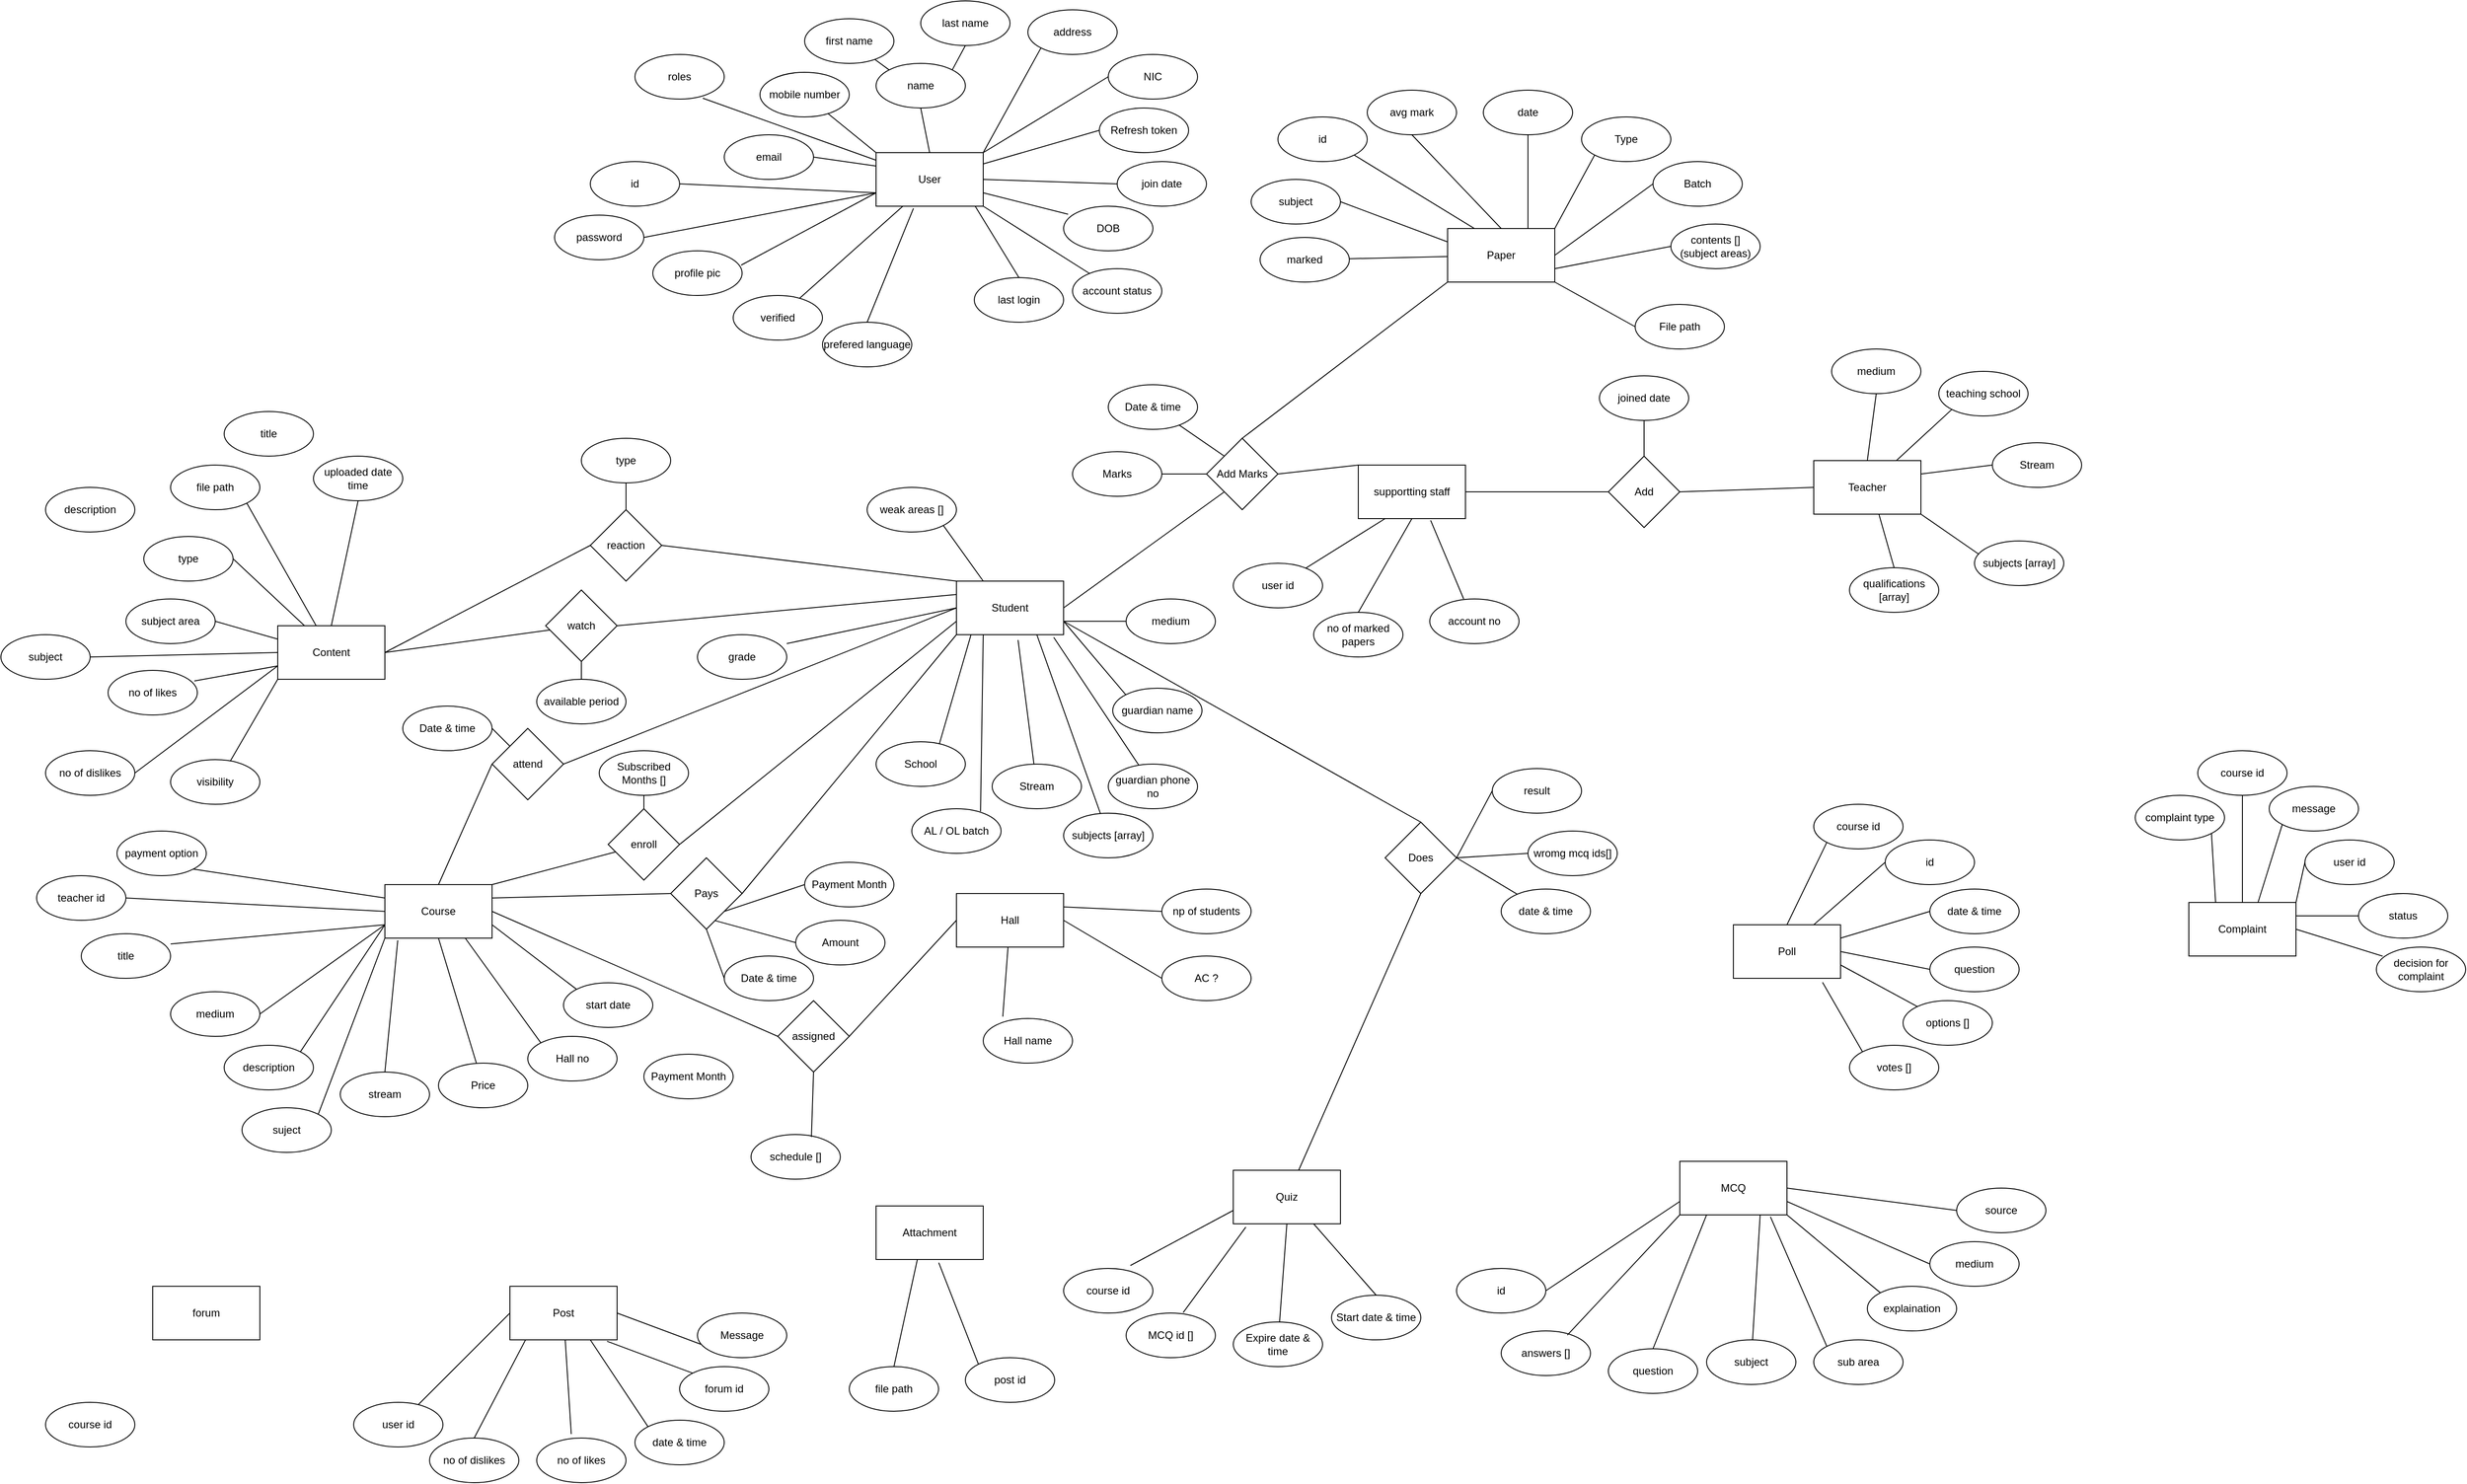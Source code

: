 <mxfile>
    <diagram id="-HUWZZVsckjwVQqoBrfk" name="Page-1">
        <mxGraphModel dx="3370" dy="2047" grid="1" gridSize="10" guides="1" tooltips="1" connect="1" arrows="1" fold="1" page="1" pageScale="1" pageWidth="850" pageHeight="1100" math="0" shadow="0">
            <root>
                <mxCell id="0"/>
                <mxCell id="1" parent="0"/>
                <mxCell id="2" value="User" style="rounded=0;whiteSpace=wrap;html=1;" parent="1" vertex="1">
                    <mxGeometry x="110" y="10" width="120" height="60" as="geometry"/>
                </mxCell>
                <mxCell id="3" value="first name" style="ellipse;whiteSpace=wrap;html=1;" parent="1" vertex="1">
                    <mxGeometry x="30" y="-140" width="100" height="50" as="geometry"/>
                </mxCell>
                <mxCell id="4" value="last name" style="ellipse;whiteSpace=wrap;html=1;" parent="1" vertex="1">
                    <mxGeometry x="160" y="-160" width="100" height="50" as="geometry"/>
                </mxCell>
                <mxCell id="5" value="address" style="ellipse;whiteSpace=wrap;html=1;" parent="1" vertex="1">
                    <mxGeometry x="280" y="-150" width="100" height="50" as="geometry"/>
                </mxCell>
                <mxCell id="6" value="mobile number" style="ellipse;whiteSpace=wrap;html=1;" parent="1" vertex="1">
                    <mxGeometry x="-20" y="-80" width="100" height="50" as="geometry"/>
                </mxCell>
                <mxCell id="7" value="email" style="ellipse;whiteSpace=wrap;html=1;" parent="1" vertex="1">
                    <mxGeometry x="-60" y="-10" width="100" height="50" as="geometry"/>
                </mxCell>
                <mxCell id="8" value="grade" style="ellipse;whiteSpace=wrap;html=1;" parent="1" vertex="1">
                    <mxGeometry x="-90" y="550" width="100" height="50" as="geometry"/>
                </mxCell>
                <mxCell id="9" value="name" style="ellipse;whiteSpace=wrap;html=1;" parent="1" vertex="1">
                    <mxGeometry x="110" y="-90" width="100" height="50" as="geometry"/>
                </mxCell>
                <mxCell id="10" value="roles" style="ellipse;whiteSpace=wrap;html=1;" parent="1" vertex="1">
                    <mxGeometry x="-160" y="-100" width="100" height="50" as="geometry"/>
                </mxCell>
                <mxCell id="11" value="password" style="ellipse;whiteSpace=wrap;html=1;" parent="1" vertex="1">
                    <mxGeometry x="-250" y="80" width="100" height="50" as="geometry"/>
                </mxCell>
                <mxCell id="12" value="Refresh token" style="ellipse;whiteSpace=wrap;html=1;" parent="1" vertex="1">
                    <mxGeometry x="360" y="-40" width="100" height="50" as="geometry"/>
                </mxCell>
                <mxCell id="13" value="profile pic" style="ellipse;whiteSpace=wrap;html=1;" parent="1" vertex="1">
                    <mxGeometry x="-140" y="120" width="100" height="50" as="geometry"/>
                </mxCell>
                <mxCell id="14" value="join date" style="ellipse;whiteSpace=wrap;html=1;" parent="1" vertex="1">
                    <mxGeometry x="380" y="20" width="100" height="50" as="geometry"/>
                </mxCell>
                <mxCell id="15" value="DOB" style="ellipse;whiteSpace=wrap;html=1;" parent="1" vertex="1">
                    <mxGeometry x="320" y="70" width="100" height="50" as="geometry"/>
                </mxCell>
                <mxCell id="317" style="edgeStyle=none;html=1;exitX=0;exitY=1;exitDx=0;exitDy=0;entryX=1;entryY=0.5;entryDx=0;entryDy=0;endArrow=none;endFill=0;" edge="1" parent="1" source="16" target="315">
                    <mxGeometry relative="1" as="geometry"/>
                </mxCell>
                <mxCell id="16" value="Student" style="rounded=0;whiteSpace=wrap;html=1;" parent="1" vertex="1">
                    <mxGeometry x="200" y="490" width="120" height="60" as="geometry"/>
                </mxCell>
                <mxCell id="17" value="" style="endArrow=none;html=1;exitX=0.05;exitY=0.18;exitDx=0;exitDy=0;entryX=1;entryY=0.75;entryDx=0;entryDy=0;exitPerimeter=0;" parent="1" source="15" target="2" edge="1">
                    <mxGeometry width="50" height="50" relative="1" as="geometry">
                        <mxPoint x="560" y="200" as="sourcePoint"/>
                        <mxPoint x="610" y="150" as="targetPoint"/>
                    </mxGeometry>
                </mxCell>
                <mxCell id="18" value="" style="endArrow=none;html=1;exitX=0;exitY=0;exitDx=0;exitDy=0;" parent="1" source="2" target="6" edge="1">
                    <mxGeometry width="50" height="50" relative="1" as="geometry">
                        <mxPoint x="5.355" y="177.322" as="sourcePoint"/>
                        <mxPoint x="120" y="80" as="targetPoint"/>
                    </mxGeometry>
                </mxCell>
                <mxCell id="19" value="" style="endArrow=none;html=1;entryX=0;entryY=0.5;entryDx=0;entryDy=0;" parent="1" source="2" target="12" edge="1">
                    <mxGeometry width="50" height="50" relative="1" as="geometry">
                        <mxPoint x="15.355" y="187.322" as="sourcePoint"/>
                        <mxPoint x="130" y="90" as="targetPoint"/>
                    </mxGeometry>
                </mxCell>
                <mxCell id="20" value="" style="endArrow=none;html=1;exitX=1;exitY=0;exitDx=0;exitDy=0;entryX=0;entryY=1;entryDx=0;entryDy=0;" parent="1" source="2" target="5" edge="1">
                    <mxGeometry width="50" height="50" relative="1" as="geometry">
                        <mxPoint x="25.355" y="197.322" as="sourcePoint"/>
                        <mxPoint x="140" y="100" as="targetPoint"/>
                    </mxGeometry>
                </mxCell>
                <mxCell id="21" value="" style="endArrow=none;html=1;exitX=0.5;exitY=0;exitDx=0;exitDy=0;entryX=0.5;entryY=1;entryDx=0;entryDy=0;" parent="1" source="2" target="9" edge="1">
                    <mxGeometry width="50" height="50" relative="1" as="geometry">
                        <mxPoint x="35.355" y="207.322" as="sourcePoint"/>
                        <mxPoint x="150" y="110" as="targetPoint"/>
                    </mxGeometry>
                </mxCell>
                <mxCell id="22" value="" style="endArrow=none;html=1;exitX=1;exitY=0.5;exitDx=0;exitDy=0;entryX=0;entryY=0.5;entryDx=0;entryDy=0;" parent="1" source="2" target="14" edge="1">
                    <mxGeometry width="50" height="50" relative="1" as="geometry">
                        <mxPoint x="69.995" y="210.002" as="sourcePoint"/>
                        <mxPoint x="184.64" y="112.68" as="targetPoint"/>
                    </mxGeometry>
                </mxCell>
                <mxCell id="23" value="" style="endArrow=none;html=1;exitX=1;exitY=0.5;exitDx=0;exitDy=0;entryX=0;entryY=0.75;entryDx=0;entryDy=0;" parent="1" source="11" target="2" edge="1">
                    <mxGeometry width="50" height="50" relative="1" as="geometry">
                        <mxPoint x="55.355" y="317.322" as="sourcePoint"/>
                        <mxPoint x="170" y="220" as="targetPoint"/>
                    </mxGeometry>
                </mxCell>
                <mxCell id="24" value="" style="endArrow=none;html=1;entryX=0.76;entryY=0.98;entryDx=0;entryDy=0;entryPerimeter=0;" parent="1" source="2" target="10" edge="1">
                    <mxGeometry width="50" height="50" relative="1" as="geometry">
                        <mxPoint x="89.995" y="217.322" as="sourcePoint"/>
                        <mxPoint x="204.64" y="120" as="targetPoint"/>
                    </mxGeometry>
                </mxCell>
                <mxCell id="25" value="" style="endArrow=none;html=1;exitX=0;exitY=0.25;exitDx=0;exitDy=0;entryX=1;entryY=0.5;entryDx=0;entryDy=0;" parent="1" source="2" target="7" edge="1">
                    <mxGeometry width="50" height="50" relative="1" as="geometry">
                        <mxPoint x="75.355" y="247.322" as="sourcePoint"/>
                        <mxPoint x="190" y="150" as="targetPoint"/>
                    </mxGeometry>
                </mxCell>
                <mxCell id="26" value="" style="endArrow=none;html=1;exitX=0;exitY=0.75;exitDx=0;exitDy=0;entryX=0.99;entryY=0.32;entryDx=0;entryDy=0;entryPerimeter=0;" parent="1" source="2" target="13" edge="1">
                    <mxGeometry width="50" height="50" relative="1" as="geometry">
                        <mxPoint x="85.355" y="257.322" as="sourcePoint"/>
                        <mxPoint x="200" y="160" as="targetPoint"/>
                    </mxGeometry>
                </mxCell>
                <mxCell id="28" value="School" style="ellipse;whiteSpace=wrap;html=1;" parent="1" vertex="1">
                    <mxGeometry x="110" y="670" width="100" height="50" as="geometry"/>
                </mxCell>
                <mxCell id="29" value="" style="endArrow=none;html=1;exitX=1;exitY=0;exitDx=0;exitDy=0;entryX=0.5;entryY=1;entryDx=0;entryDy=0;" parent="1" source="9" target="4" edge="1">
                    <mxGeometry width="50" height="50" relative="1" as="geometry">
                        <mxPoint x="180" y="20" as="sourcePoint"/>
                        <mxPoint x="170" y="-30" as="targetPoint"/>
                    </mxGeometry>
                </mxCell>
                <mxCell id="30" value="" style="endArrow=none;html=1;exitX=0;exitY=0;exitDx=0;exitDy=0;" parent="1" source="9" target="3" edge="1">
                    <mxGeometry width="50" height="50" relative="1" as="geometry">
                        <mxPoint x="190" y="30" as="sourcePoint"/>
                        <mxPoint x="180" y="-20" as="targetPoint"/>
                    </mxGeometry>
                </mxCell>
                <mxCell id="32" value="AL / OL batch" style="ellipse;whiteSpace=wrap;html=1;" parent="1" vertex="1">
                    <mxGeometry x="150" y="745" width="100" height="50" as="geometry"/>
                </mxCell>
                <mxCell id="33" value="Stream" style="ellipse;whiteSpace=wrap;html=1;" parent="1" vertex="1">
                    <mxGeometry x="240" y="695" width="100" height="50" as="geometry"/>
                </mxCell>
                <mxCell id="34" value="subjects [array]" style="ellipse;whiteSpace=wrap;html=1;" parent="1" vertex="1">
                    <mxGeometry x="320" y="750" width="100" height="50" as="geometry"/>
                </mxCell>
                <mxCell id="35" value="" style="endArrow=none;html=1;exitX=0;exitY=0.5;exitDx=0;exitDy=0;entryX=1;entryY=0.2;entryDx=0;entryDy=0;entryPerimeter=0;" parent="1" source="16" target="8" edge="1">
                    <mxGeometry width="50" height="50" relative="1" as="geometry">
                        <mxPoint x="200" y="325" as="sourcePoint"/>
                        <mxPoint x="99" y="376.0" as="targetPoint"/>
                    </mxGeometry>
                </mxCell>
                <mxCell id="36" value="" style="endArrow=none;html=1;entryX=0.71;entryY=0.04;entryDx=0;entryDy=0;entryPerimeter=0;exitX=0.137;exitY=0.993;exitDx=0;exitDy=0;exitPerimeter=0;" parent="1" source="16" target="28" edge="1">
                    <mxGeometry width="50" height="50" relative="1" as="geometry">
                        <mxPoint x="160" y="550" as="sourcePoint"/>
                        <mxPoint x="50" y="560" as="targetPoint"/>
                    </mxGeometry>
                </mxCell>
                <mxCell id="37" value="" style="endArrow=none;html=1;exitX=0.25;exitY=1;exitDx=0;exitDy=0;entryX=0.77;entryY=0.06;entryDx=0;entryDy=0;entryPerimeter=0;" parent="1" source="16" target="32" edge="1">
                    <mxGeometry width="50" height="50" relative="1" as="geometry">
                        <mxPoint x="250" y="640" as="sourcePoint"/>
                        <mxPoint x="140" y="650" as="targetPoint"/>
                    </mxGeometry>
                </mxCell>
                <mxCell id="38" value="" style="endArrow=none;html=1;exitX=0.575;exitY=1.1;exitDx=0;exitDy=0;exitPerimeter=0;" parent="1" source="16" target="33" edge="1">
                    <mxGeometry width="50" height="50" relative="1" as="geometry">
                        <mxPoint x="230" y="550" as="sourcePoint"/>
                        <mxPoint x="120" y="560" as="targetPoint"/>
                    </mxGeometry>
                </mxCell>
                <mxCell id="39" value="" style="endArrow=none;html=1;exitX=0.75;exitY=1;exitDx=0;exitDy=0;" parent="1" source="16" target="34" edge="1">
                    <mxGeometry width="50" height="50" relative="1" as="geometry">
                        <mxPoint x="240" y="560" as="sourcePoint"/>
                        <mxPoint x="130" y="570" as="targetPoint"/>
                    </mxGeometry>
                </mxCell>
                <mxCell id="40" value="NIC" style="ellipse;whiteSpace=wrap;html=1;" parent="1" vertex="1">
                    <mxGeometry x="370" y="-100" width="100" height="50" as="geometry"/>
                </mxCell>
                <mxCell id="41" value="" style="endArrow=none;html=1;exitX=1;exitY=0;exitDx=0;exitDy=0;entryX=0;entryY=0.5;entryDx=0;entryDy=0;" parent="1" source="2" target="40" edge="1">
                    <mxGeometry width="50" height="50" relative="1" as="geometry">
                        <mxPoint x="240" y="20" as="sourcePoint"/>
                        <mxPoint x="304.645" y="-97.322" as="targetPoint"/>
                    </mxGeometry>
                </mxCell>
                <mxCell id="42" value="account status" style="ellipse;whiteSpace=wrap;html=1;" parent="1" vertex="1">
                    <mxGeometry x="330" y="140" width="100" height="50" as="geometry"/>
                </mxCell>
                <mxCell id="43" value="" style="endArrow=none;html=1;entryX=1;entryY=1;entryDx=0;entryDy=0;" parent="1" source="42" target="2" edge="1">
                    <mxGeometry width="50" height="50" relative="1" as="geometry">
                        <mxPoint x="395" y="189" as="sourcePoint"/>
                        <mxPoint x="240" y="155" as="targetPoint"/>
                    </mxGeometry>
                </mxCell>
                <mxCell id="44" value="last login" style="ellipse;whiteSpace=wrap;html=1;" parent="1" vertex="1">
                    <mxGeometry x="220" y="150" width="100" height="50" as="geometry"/>
                </mxCell>
                <mxCell id="45" value="" style="endArrow=none;html=1;entryX=0.925;entryY=1;entryDx=0;entryDy=0;entryPerimeter=0;exitX=0.5;exitY=0;exitDx=0;exitDy=0;" parent="1" source="44" target="2" edge="1">
                    <mxGeometry width="50" height="50" relative="1" as="geometry">
                        <mxPoint x="359.018" y="245.378" as="sourcePoint"/>
                        <mxPoint x="240" y="170" as="targetPoint"/>
                    </mxGeometry>
                </mxCell>
                <mxCell id="48" value="Teacher" style="rounded=0;whiteSpace=wrap;html=1;" parent="1" vertex="1">
                    <mxGeometry x="1160" y="355" width="120" height="60" as="geometry"/>
                </mxCell>
                <mxCell id="49" value="teaching school" style="ellipse;whiteSpace=wrap;html=1;" parent="1" vertex="1">
                    <mxGeometry x="1300" y="255" width="100" height="50" as="geometry"/>
                </mxCell>
                <mxCell id="50" value="Stream" style="ellipse;whiteSpace=wrap;html=1;" parent="1" vertex="1">
                    <mxGeometry x="1360" y="335" width="100" height="50" as="geometry"/>
                </mxCell>
                <mxCell id="52" value="subjects [array]" style="ellipse;whiteSpace=wrap;html=1;" parent="1" vertex="1">
                    <mxGeometry x="1340" y="445" width="100" height="50" as="geometry"/>
                </mxCell>
                <mxCell id="53" value="qualifications [array]" style="ellipse;whiteSpace=wrap;html=1;" parent="1" vertex="1">
                    <mxGeometry x="1200" y="475" width="100" height="50" as="geometry"/>
                </mxCell>
                <mxCell id="54" value="" style="endArrow=none;html=1;exitX=0.608;exitY=1;exitDx=0;exitDy=0;exitPerimeter=0;entryX=0.5;entryY=0;entryDx=0;entryDy=0;" parent="1" source="48" target="53" edge="1">
                    <mxGeometry width="50" height="50" relative="1" as="geometry">
                        <mxPoint x="940" y="415" as="sourcePoint"/>
                        <mxPoint x="987.379" y="505.81" as="targetPoint"/>
                    </mxGeometry>
                </mxCell>
                <mxCell id="55" value="" style="endArrow=none;html=1;exitX=1;exitY=1;exitDx=0;exitDy=0;entryX=0.05;entryY=0.3;entryDx=0;entryDy=0;entryPerimeter=0;" parent="1" source="48" target="52" edge="1">
                    <mxGeometry width="50" height="50" relative="1" as="geometry">
                        <mxPoint x="1242.96" y="425" as="sourcePoint"/>
                        <mxPoint x="1260" y="485" as="targetPoint"/>
                    </mxGeometry>
                </mxCell>
                <mxCell id="56" value="" style="endArrow=none;html=1;exitX=0;exitY=0.5;exitDx=0;exitDy=0;entryX=1;entryY=0.25;entryDx=0;entryDy=0;" parent="1" source="50" target="48" edge="1">
                    <mxGeometry width="50" height="50" relative="1" as="geometry">
                        <mxPoint x="1252.96" y="435" as="sourcePoint"/>
                        <mxPoint x="1270" y="495" as="targetPoint"/>
                    </mxGeometry>
                </mxCell>
                <mxCell id="57" value="" style="endArrow=none;html=1;exitX=0;exitY=1;exitDx=0;exitDy=0;" parent="1" source="49" target="48" edge="1">
                    <mxGeometry width="50" height="50" relative="1" as="geometry">
                        <mxPoint x="1262.96" y="445" as="sourcePoint"/>
                        <mxPoint x="1280" y="505" as="targetPoint"/>
                    </mxGeometry>
                </mxCell>
                <mxCell id="59" value="supportting staff" style="rounded=0;whiteSpace=wrap;html=1;" parent="1" vertex="1">
                    <mxGeometry x="650" y="360" width="120" height="60" as="geometry"/>
                </mxCell>
                <mxCell id="61" value="user id" style="ellipse;whiteSpace=wrap;html=1;" parent="1" vertex="1">
                    <mxGeometry x="510" y="470" width="100" height="50" as="geometry"/>
                </mxCell>
                <mxCell id="65" value="id" style="ellipse;whiteSpace=wrap;html=1;" parent="1" vertex="1">
                    <mxGeometry x="-210" y="20" width="100" height="50" as="geometry"/>
                </mxCell>
                <mxCell id="66" value="" style="endArrow=none;html=1;exitX=1;exitY=0.5;exitDx=0;exitDy=0;entryX=0;entryY=0.75;entryDx=0;entryDy=0;" parent="1" source="65" target="2" edge="1">
                    <mxGeometry width="50" height="50" relative="1" as="geometry">
                        <mxPoint x="-140" y="205" as="sourcePoint"/>
                        <mxPoint x="120" y="155" as="targetPoint"/>
                    </mxGeometry>
                </mxCell>
                <mxCell id="69" value="no of marked papers" style="ellipse;whiteSpace=wrap;html=1;" parent="1" vertex="1">
                    <mxGeometry x="600" y="525" width="100" height="50" as="geometry"/>
                </mxCell>
                <mxCell id="70" value="Add" style="rhombus;whiteSpace=wrap;html=1;" parent="1" vertex="1">
                    <mxGeometry x="930" y="350" width="80" height="80" as="geometry"/>
                </mxCell>
                <mxCell id="71" value="" style="endArrow=none;html=1;exitX=1;exitY=0.5;exitDx=0;exitDy=0;entryX=0;entryY=0.5;entryDx=0;entryDy=0;" parent="1" source="70" target="48" edge="1">
                    <mxGeometry width="50" height="50" relative="1" as="geometry">
                        <mxPoint x="1324.645" y="307.678" as="sourcePoint"/>
                        <mxPoint x="1262.516" y="365" as="targetPoint"/>
                    </mxGeometry>
                </mxCell>
                <mxCell id="72" value="" style="endArrow=none;html=1;exitX=1;exitY=0.5;exitDx=0;exitDy=0;entryX=0;entryY=0.5;entryDx=0;entryDy=0;" parent="1" source="59" target="70" edge="1">
                    <mxGeometry width="50" height="50" relative="1" as="geometry">
                        <mxPoint x="1334.645" y="317.678" as="sourcePoint"/>
                        <mxPoint x="1272.516" y="375" as="targetPoint"/>
                    </mxGeometry>
                </mxCell>
                <mxCell id="293" value="" style="edgeStyle=none;html=1;endArrow=none;endFill=0;" edge="1" parent="1" source="74" target="88">
                    <mxGeometry relative="1" as="geometry"/>
                </mxCell>
                <mxCell id="294" style="edgeStyle=none;html=1;exitX=0;exitY=0.25;exitDx=0;exitDy=0;entryX=1;entryY=0.5;entryDx=0;entryDy=0;endArrow=none;endFill=0;" edge="1" parent="1" source="74" target="78">
                    <mxGeometry relative="1" as="geometry"/>
                </mxCell>
                <mxCell id="295" style="edgeStyle=none;html=1;exitX=0.25;exitY=0;exitDx=0;exitDy=0;entryX=1;entryY=1;entryDx=0;entryDy=0;endArrow=none;endFill=0;" edge="1" parent="1" source="74" target="75">
                    <mxGeometry relative="1" as="geometry"/>
                </mxCell>
                <mxCell id="296" style="edgeStyle=none;html=1;exitX=0.5;exitY=0;exitDx=0;exitDy=0;entryX=0.5;entryY=1;entryDx=0;entryDy=0;endArrow=none;endFill=0;" edge="1" parent="1" source="74" target="76">
                    <mxGeometry relative="1" as="geometry"/>
                </mxCell>
                <mxCell id="297" style="edgeStyle=none;html=1;exitX=0.75;exitY=0;exitDx=0;exitDy=0;entryX=0.5;entryY=1;entryDx=0;entryDy=0;endArrow=none;endFill=0;" edge="1" parent="1" source="74" target="77">
                    <mxGeometry relative="1" as="geometry"/>
                </mxCell>
                <mxCell id="298" style="edgeStyle=none;html=1;exitX=1;exitY=0;exitDx=0;exitDy=0;entryX=0;entryY=1;entryDx=0;entryDy=0;endArrow=none;endFill=0;" edge="1" parent="1" source="74" target="80">
                    <mxGeometry relative="1" as="geometry"/>
                </mxCell>
                <mxCell id="299" style="edgeStyle=none;html=1;exitX=1;exitY=0.5;exitDx=0;exitDy=0;entryX=0;entryY=0.5;entryDx=0;entryDy=0;endArrow=none;endFill=0;" edge="1" parent="1" source="74" target="79">
                    <mxGeometry relative="1" as="geometry"/>
                </mxCell>
                <mxCell id="300" style="edgeStyle=none;html=1;exitX=1;exitY=0.75;exitDx=0;exitDy=0;entryX=0;entryY=0.5;entryDx=0;entryDy=0;endArrow=none;endFill=0;" edge="1" parent="1" source="74" target="83">
                    <mxGeometry relative="1" as="geometry"/>
                </mxCell>
                <mxCell id="74" value="Paper" style="rounded=0;whiteSpace=wrap;html=1;" parent="1" vertex="1">
                    <mxGeometry x="750" y="95" width="120" height="60" as="geometry"/>
                </mxCell>
                <mxCell id="75" value="id" style="ellipse;whiteSpace=wrap;html=1;" parent="1" vertex="1">
                    <mxGeometry x="560" y="-30" width="100" height="50" as="geometry"/>
                </mxCell>
                <mxCell id="76" value="avg mark" style="ellipse;whiteSpace=wrap;html=1;" parent="1" vertex="1">
                    <mxGeometry x="660" y="-60" width="100" height="50" as="geometry"/>
                </mxCell>
                <mxCell id="77" value="date" style="ellipse;whiteSpace=wrap;html=1;" parent="1" vertex="1">
                    <mxGeometry x="790" y="-60" width="100" height="50" as="geometry"/>
                </mxCell>
                <mxCell id="78" value="subject" style="ellipse;whiteSpace=wrap;html=1;" parent="1" vertex="1">
                    <mxGeometry x="530" y="40" width="100" height="50" as="geometry"/>
                </mxCell>
                <mxCell id="79" value="Batch" style="ellipse;whiteSpace=wrap;html=1;" parent="1" vertex="1">
                    <mxGeometry x="980" y="20" width="100" height="50" as="geometry"/>
                </mxCell>
                <mxCell id="80" value="Type" style="ellipse;whiteSpace=wrap;html=1;" parent="1" vertex="1">
                    <mxGeometry x="900" y="-30" width="100" height="50" as="geometry"/>
                </mxCell>
                <mxCell id="83" value="contents [] (subject areas)" style="ellipse;whiteSpace=wrap;html=1;" parent="1" vertex="1">
                    <mxGeometry x="1000" y="90" width="100" height="50" as="geometry"/>
                </mxCell>
                <mxCell id="306" style="edgeStyle=none;html=1;exitX=0;exitY=0;exitDx=0;exitDy=0;endArrow=none;endFill=0;" edge="1" parent="1" source="84" target="305">
                    <mxGeometry relative="1" as="geometry"/>
                </mxCell>
                <mxCell id="84" value="Add Marks" style="rhombus;whiteSpace=wrap;html=1;" parent="1" vertex="1">
                    <mxGeometry x="480" y="330" width="80" height="80" as="geometry"/>
                </mxCell>
                <mxCell id="85" value="" style="endArrow=none;html=1;exitX=1;exitY=0.5;exitDx=0;exitDy=0;entryX=0;entryY=0;entryDx=0;entryDy=0;" parent="1" source="84" target="59" edge="1">
                    <mxGeometry width="50" height="50" relative="1" as="geometry">
                        <mxPoint x="780" y="400" as="sourcePoint"/>
                        <mxPoint x="940" y="400" as="targetPoint"/>
                    </mxGeometry>
                </mxCell>
                <mxCell id="86" value="" style="endArrow=none;html=1;exitX=1;exitY=0.5;exitDx=0;exitDy=0;entryX=0;entryY=1;entryDx=0;entryDy=0;" parent="1" source="16" target="84" edge="1">
                    <mxGeometry width="50" height="50" relative="1" as="geometry">
                        <mxPoint x="790" y="410" as="sourcePoint"/>
                        <mxPoint x="950" y="410" as="targetPoint"/>
                    </mxGeometry>
                </mxCell>
                <mxCell id="87" value="" style="endArrow=none;html=1;exitX=0;exitY=1;exitDx=0;exitDy=0;entryX=0.5;entryY=0;entryDx=0;entryDy=0;" parent="1" source="74" target="84" edge="1">
                    <mxGeometry width="50" height="50" relative="1" as="geometry">
                        <mxPoint x="800" y="420" as="sourcePoint"/>
                        <mxPoint x="960" y="420" as="targetPoint"/>
                    </mxGeometry>
                </mxCell>
                <mxCell id="88" value="marked" style="ellipse;whiteSpace=wrap;html=1;" parent="1" vertex="1">
                    <mxGeometry x="540" y="105" width="100" height="50" as="geometry"/>
                </mxCell>
                <mxCell id="89" value="joined date" style="ellipse;whiteSpace=wrap;html=1;" parent="1" vertex="1">
                    <mxGeometry x="920" y="260" width="100" height="50" as="geometry"/>
                </mxCell>
                <mxCell id="90" value="" style="endArrow=none;html=1;exitX=0.5;exitY=1;exitDx=0;exitDy=0;entryX=0.5;entryY=0;entryDx=0;entryDy=0;" parent="1" source="89" target="70" edge="1">
                    <mxGeometry width="50" height="50" relative="1" as="geometry">
                        <mxPoint x="1200" y="340" as="sourcePoint"/>
                        <mxPoint x="1020" y="350" as="targetPoint"/>
                    </mxGeometry>
                </mxCell>
                <mxCell id="91" value="account no" style="ellipse;whiteSpace=wrap;html=1;" parent="1" vertex="1">
                    <mxGeometry x="730" y="510" width="100" height="50" as="geometry"/>
                </mxCell>
                <mxCell id="92" value="" style="endArrow=none;html=1;exitX=0.25;exitY=1;exitDx=0;exitDy=0;" parent="1" source="59" target="61" edge="1">
                    <mxGeometry width="50" height="50" relative="1" as="geometry">
                        <mxPoint x="1242.96" y="425" as="sourcePoint"/>
                        <mxPoint x="1260" y="485" as="targetPoint"/>
                    </mxGeometry>
                </mxCell>
                <mxCell id="93" value="" style="endArrow=none;html=1;exitX=0.5;exitY=1;exitDx=0;exitDy=0;entryX=0.5;entryY=0;entryDx=0;entryDy=0;" parent="1" source="59" target="69" edge="1">
                    <mxGeometry width="50" height="50" relative="1" as="geometry">
                        <mxPoint x="708.77" y="434.52" as="sourcePoint"/>
                        <mxPoint x="620.005" y="489.998" as="targetPoint"/>
                    </mxGeometry>
                </mxCell>
                <mxCell id="94" value="" style="endArrow=none;html=1;exitX=0.675;exitY=1.033;exitDx=0;exitDy=0;exitPerimeter=0;entryX=0.38;entryY=0;entryDx=0;entryDy=0;entryPerimeter=0;" parent="1" source="59" target="91" edge="1">
                    <mxGeometry width="50" height="50" relative="1" as="geometry">
                        <mxPoint x="700" y="440" as="sourcePoint"/>
                        <mxPoint x="611.235" y="495.478" as="targetPoint"/>
                    </mxGeometry>
                </mxCell>
                <mxCell id="99" value="verified" style="ellipse;whiteSpace=wrap;html=1;" parent="1" vertex="1">
                    <mxGeometry x="-50" y="170" width="100" height="50" as="geometry"/>
                </mxCell>
                <mxCell id="100" value="" style="endArrow=none;html=1;exitX=0.25;exitY=1;exitDx=0;exitDy=0;" parent="1" source="2" target="99" edge="1">
                    <mxGeometry width="50" height="50" relative="1" as="geometry">
                        <mxPoint x="120" y="155" as="sourcePoint"/>
                        <mxPoint x="-31" y="236" as="targetPoint"/>
                    </mxGeometry>
                </mxCell>
                <mxCell id="101" value="guardian phone no" style="ellipse;whiteSpace=wrap;html=1;" parent="1" vertex="1">
                    <mxGeometry x="370" y="695" width="100" height="50" as="geometry"/>
                </mxCell>
                <mxCell id="102" value="guardian name" style="ellipse;whiteSpace=wrap;html=1;" parent="1" vertex="1">
                    <mxGeometry x="375" y="610" width="100" height="50" as="geometry"/>
                </mxCell>
                <mxCell id="103" value="" style="endArrow=none;html=1;exitX=0.908;exitY=1.05;exitDx=0;exitDy=0;exitPerimeter=0;" parent="1" source="16" target="101" edge="1">
                    <mxGeometry width="50" height="50" relative="1" as="geometry">
                        <mxPoint x="300" y="560" as="sourcePoint"/>
                        <mxPoint x="343.642" y="730.203" as="targetPoint"/>
                    </mxGeometry>
                </mxCell>
                <mxCell id="104" value="" style="endArrow=none;html=1;exitX=1;exitY=0.75;exitDx=0;exitDy=0;entryX=0;entryY=0;entryDx=0;entryDy=0;" parent="1" source="16" target="102" edge="1">
                    <mxGeometry width="50" height="50" relative="1" as="geometry">
                        <mxPoint x="310" y="570" as="sourcePoint"/>
                        <mxPoint x="353.642" y="740.203" as="targetPoint"/>
                    </mxGeometry>
                </mxCell>
                <mxCell id="106" value="Content" style="rounded=0;whiteSpace=wrap;html=1;" parent="1" vertex="1">
                    <mxGeometry x="-560" y="540" width="120" height="60" as="geometry"/>
                </mxCell>
                <mxCell id="107" value="type" style="ellipse;whiteSpace=wrap;html=1;" parent="1" vertex="1">
                    <mxGeometry x="-710" y="440" width="100" height="50" as="geometry"/>
                </mxCell>
                <mxCell id="109" value="title" style="ellipse;whiteSpace=wrap;html=1;" parent="1" vertex="1">
                    <mxGeometry x="-620" y="300" width="100" height="50" as="geometry"/>
                </mxCell>
                <mxCell id="110" value="description" style="ellipse;whiteSpace=wrap;html=1;" parent="1" vertex="1">
                    <mxGeometry x="-820" y="385" width="100" height="50" as="geometry"/>
                </mxCell>
                <mxCell id="111" value="subject" style="ellipse;whiteSpace=wrap;html=1;" parent="1" vertex="1">
                    <mxGeometry x="-870" y="550" width="100" height="50" as="geometry"/>
                </mxCell>
                <mxCell id="112" value="subject area" style="ellipse;whiteSpace=wrap;html=1;" parent="1" vertex="1">
                    <mxGeometry x="-730" y="510" width="100" height="50" as="geometry"/>
                </mxCell>
                <mxCell id="113" value="no of likes" style="ellipse;whiteSpace=wrap;html=1;" parent="1" vertex="1">
                    <mxGeometry x="-750" y="590" width="100" height="50" as="geometry"/>
                </mxCell>
                <mxCell id="114" value="no of dislikes" style="ellipse;whiteSpace=wrap;html=1;" parent="1" vertex="1">
                    <mxGeometry x="-820" y="680" width="100" height="50" as="geometry"/>
                </mxCell>
                <mxCell id="118" value="uploaded date time" style="ellipse;whiteSpace=wrap;html=1;" parent="1" vertex="1">
                    <mxGeometry x="-520" y="350" width="100" height="50" as="geometry"/>
                </mxCell>
                <mxCell id="119" value="reaction" style="rhombus;whiteSpace=wrap;html=1;" parent="1" vertex="1">
                    <mxGeometry x="-210" y="410" width="80" height="80" as="geometry"/>
                </mxCell>
                <mxCell id="120" value="type" style="ellipse;whiteSpace=wrap;html=1;" parent="1" vertex="1">
                    <mxGeometry x="-220" y="330" width="100" height="50" as="geometry"/>
                </mxCell>
                <mxCell id="122" value="" style="endArrow=none;html=1;exitX=0;exitY=0.5;exitDx=0;exitDy=0;entryX=1;entryY=0.5;entryDx=0;entryDy=0;" parent="1" source="119" target="106" edge="1">
                    <mxGeometry width="50" height="50" relative="1" as="geometry">
                        <mxPoint x="210" y="530" as="sourcePoint"/>
                        <mxPoint x="80" y="570" as="targetPoint"/>
                    </mxGeometry>
                </mxCell>
                <mxCell id="124" value="" style="endArrow=none;html=1;exitX=0.5;exitY=1;exitDx=0;exitDy=0;entryX=0.5;entryY=0;entryDx=0;entryDy=0;" parent="1" source="120" target="119" edge="1">
                    <mxGeometry width="50" height="50" relative="1" as="geometry">
                        <mxPoint x="-200" y="545" as="sourcePoint"/>
                        <mxPoint x="-430" y="580" as="targetPoint"/>
                    </mxGeometry>
                </mxCell>
                <mxCell id="125" value="" style="endArrow=none;html=1;exitX=0;exitY=0;exitDx=0;exitDy=0;entryX=1;entryY=0.5;entryDx=0;entryDy=0;" parent="1" source="16" target="119" edge="1">
                    <mxGeometry width="50" height="50" relative="1" as="geometry">
                        <mxPoint x="-190" y="555" as="sourcePoint"/>
                        <mxPoint x="-420" y="590" as="targetPoint"/>
                    </mxGeometry>
                </mxCell>
                <mxCell id="126" value="file path" style="ellipse;whiteSpace=wrap;html=1;" parent="1" vertex="1">
                    <mxGeometry x="-680" y="360" width="100" height="50" as="geometry"/>
                </mxCell>
                <mxCell id="316" style="edgeStyle=none;html=1;exitX=1;exitY=0.25;exitDx=0;exitDy=0;entryX=0;entryY=0.5;entryDx=0;entryDy=0;endArrow=none;endFill=0;" edge="1" parent="1" source="127" target="315">
                    <mxGeometry relative="1" as="geometry"/>
                </mxCell>
                <mxCell id="127" value="Course" style="rounded=0;whiteSpace=wrap;html=1;" parent="1" vertex="1">
                    <mxGeometry x="-440" y="830" width="120" height="60" as="geometry"/>
                </mxCell>
                <mxCell id="128" value="title" style="ellipse;whiteSpace=wrap;html=1;" parent="1" vertex="1">
                    <mxGeometry x="-780" y="885" width="100" height="50" as="geometry"/>
                </mxCell>
                <mxCell id="129" value="description" style="ellipse;whiteSpace=wrap;html=1;" parent="1" vertex="1">
                    <mxGeometry x="-620" y="1010" width="100" height="50" as="geometry"/>
                </mxCell>
                <mxCell id="130" value="suject" style="ellipse;whiteSpace=wrap;html=1;" parent="1" vertex="1">
                    <mxGeometry x="-600" y="1080" width="100" height="50" as="geometry"/>
                </mxCell>
                <mxCell id="131" value="stream" style="ellipse;whiteSpace=wrap;html=1;" parent="1" vertex="1">
                    <mxGeometry x="-490" y="1040" width="100" height="50" as="geometry"/>
                </mxCell>
                <mxCell id="132" value="visibility" style="ellipse;whiteSpace=wrap;html=1;" parent="1" vertex="1">
                    <mxGeometry x="-680" y="690" width="100" height="50" as="geometry"/>
                </mxCell>
                <mxCell id="133" value="" style="endArrow=none;html=1;exitX=0.25;exitY=0;exitDx=0;exitDy=0;entryX=1;entryY=0.5;entryDx=0;entryDy=0;" parent="1" source="106" target="107" edge="1">
                    <mxGeometry width="50" height="50" relative="1" as="geometry">
                        <mxPoint x="-200" y="545" as="sourcePoint"/>
                        <mxPoint x="-430" y="580" as="targetPoint"/>
                    </mxGeometry>
                </mxCell>
                <mxCell id="134" value="" style="endArrow=none;html=1;exitX=0.5;exitY=0;exitDx=0;exitDy=0;entryX=0.5;entryY=1;entryDx=0;entryDy=0;" parent="1" source="106" target="118" edge="1">
                    <mxGeometry width="50" height="50" relative="1" as="geometry">
                        <mxPoint x="-520" y="550" as="sourcePoint"/>
                        <mxPoint x="-600" y="475" as="targetPoint"/>
                    </mxGeometry>
                </mxCell>
                <mxCell id="135" value="" style="endArrow=none;html=1;entryX=1;entryY=1;entryDx=0;entryDy=0;" parent="1" source="106" target="126" edge="1">
                    <mxGeometry width="50" height="50" relative="1" as="geometry">
                        <mxPoint x="-490" y="550" as="sourcePoint"/>
                        <mxPoint x="-460" y="410" as="targetPoint"/>
                    </mxGeometry>
                </mxCell>
                <mxCell id="136" value="" style="endArrow=none;html=1;exitX=0;exitY=0.25;exitDx=0;exitDy=0;entryX=1;entryY=0.5;entryDx=0;entryDy=0;" parent="1" source="106" target="112" edge="1">
                    <mxGeometry width="50" height="50" relative="1" as="geometry">
                        <mxPoint x="-520" y="550" as="sourcePoint"/>
                        <mxPoint x="-600" y="475" as="targetPoint"/>
                    </mxGeometry>
                </mxCell>
                <mxCell id="137" value="" style="endArrow=none;html=1;exitX=0;exitY=0.75;exitDx=0;exitDy=0;entryX=0.966;entryY=0.238;entryDx=0;entryDy=0;entryPerimeter=0;" parent="1" source="106" target="113" edge="1">
                    <mxGeometry width="50" height="50" relative="1" as="geometry">
                        <mxPoint x="-550" y="565" as="sourcePoint"/>
                        <mxPoint x="-620" y="545" as="targetPoint"/>
                    </mxGeometry>
                </mxCell>
                <mxCell id="138" value="" style="endArrow=none;html=1;exitX=0;exitY=1;exitDx=0;exitDy=0;entryX=0.671;entryY=0.026;entryDx=0;entryDy=0;entryPerimeter=0;" parent="1" source="106" target="132" edge="1">
                    <mxGeometry width="50" height="50" relative="1" as="geometry">
                        <mxPoint x="-550" y="595" as="sourcePoint"/>
                        <mxPoint x="-643.4" y="611.9" as="targetPoint"/>
                    </mxGeometry>
                </mxCell>
                <mxCell id="139" value="" style="endArrow=none;html=1;exitX=0;exitY=0.75;exitDx=0;exitDy=0;entryX=1;entryY=0.5;entryDx=0;entryDy=0;" parent="1" source="106" target="114" edge="1">
                    <mxGeometry width="50" height="50" relative="1" as="geometry">
                        <mxPoint x="-550" y="610" as="sourcePoint"/>
                        <mxPoint x="-602.9" y="701.3" as="targetPoint"/>
                    </mxGeometry>
                </mxCell>
                <mxCell id="140" value="Price" style="ellipse;whiteSpace=wrap;html=1;" parent="1" vertex="1">
                    <mxGeometry x="-380" y="1030" width="100" height="50" as="geometry"/>
                </mxCell>
                <mxCell id="141" value="Hall" style="rounded=0;whiteSpace=wrap;html=1;" parent="1" vertex="1">
                    <mxGeometry x="200" y="840" width="120" height="60" as="geometry"/>
                </mxCell>
                <mxCell id="142" value="watch" style="rhombus;whiteSpace=wrap;html=1;" parent="1" vertex="1">
                    <mxGeometry x="-260" y="500" width="80" height="80" as="geometry"/>
                </mxCell>
                <mxCell id="143" value="" style="endArrow=none;html=1;entryX=1;entryY=0.5;entryDx=0;entryDy=0;" parent="1" source="142" target="106" edge="1">
                    <mxGeometry width="50" height="50" relative="1" as="geometry">
                        <mxPoint x="-200" y="460" as="sourcePoint"/>
                        <mxPoint x="-430" y="580" as="targetPoint"/>
                    </mxGeometry>
                </mxCell>
                <mxCell id="144" value="" style="endArrow=none;html=1;exitX=0;exitY=0.25;exitDx=0;exitDy=0;entryX=1;entryY=0.5;entryDx=0;entryDy=0;" parent="1" source="16" target="142" edge="1">
                    <mxGeometry width="50" height="50" relative="1" as="geometry">
                        <mxPoint x="210.0" y="500" as="sourcePoint"/>
                        <mxPoint x="-120" y="460" as="targetPoint"/>
                    </mxGeometry>
                </mxCell>
                <mxCell id="145" value="available period" style="ellipse;whiteSpace=wrap;html=1;" parent="1" vertex="1">
                    <mxGeometry x="-270" y="600" width="100" height="50" as="geometry"/>
                </mxCell>
                <mxCell id="146" value="" style="endArrow=none;html=1;exitX=0.5;exitY=0;exitDx=0;exitDy=0;entryX=0.5;entryY=1;entryDx=0;entryDy=0;" parent="1" source="145" target="142" edge="1">
                    <mxGeometry width="50" height="50" relative="1" as="geometry">
                        <mxPoint x="-260" y="410" as="sourcePoint"/>
                        <mxPoint x="-160" y="420" as="targetPoint"/>
                    </mxGeometry>
                </mxCell>
                <mxCell id="147" value="teacher id" style="ellipse;whiteSpace=wrap;html=1;" parent="1" vertex="1">
                    <mxGeometry x="-830" y="820" width="100" height="50" as="geometry"/>
                </mxCell>
                <mxCell id="148" value="Hall no" style="ellipse;whiteSpace=wrap;html=1;" parent="1" vertex="1">
                    <mxGeometry x="-280" y="1000" width="100" height="50" as="geometry"/>
                </mxCell>
                <mxCell id="149" value="start date" style="ellipse;whiteSpace=wrap;html=1;" parent="1" vertex="1">
                    <mxGeometry x="-240" y="940" width="100" height="50" as="geometry"/>
                </mxCell>
                <mxCell id="150" value="np of students" style="ellipse;whiteSpace=wrap;html=1;" parent="1" vertex="1">
                    <mxGeometry x="430" y="835" width="100" height="50" as="geometry"/>
                </mxCell>
                <mxCell id="151" value="AC ?" style="ellipse;whiteSpace=wrap;html=1;" parent="1" vertex="1">
                    <mxGeometry x="430" y="910" width="100" height="50" as="geometry"/>
                </mxCell>
                <mxCell id="152" value="assigned" style="rhombus;whiteSpace=wrap;html=1;" parent="1" vertex="1">
                    <mxGeometry y="960" width="80" height="80" as="geometry"/>
                </mxCell>
                <mxCell id="153" value="Hall name" style="ellipse;whiteSpace=wrap;html=1;" parent="1" vertex="1">
                    <mxGeometry x="230" y="980" width="100" height="50" as="geometry"/>
                </mxCell>
                <mxCell id="154" value="schedule []" style="ellipse;whiteSpace=wrap;html=1;" parent="1" vertex="1">
                    <mxGeometry x="-30" y="1110" width="100" height="50" as="geometry"/>
                </mxCell>
                <mxCell id="158" value="" style="endArrow=none;html=1;exitX=0;exitY=0.5;exitDx=0;exitDy=0;entryX=1;entryY=0.5;entryDx=0;entryDy=0;" parent="1" source="151" target="141" edge="1">
                    <mxGeometry width="50" height="50" relative="1" as="geometry">
                        <mxPoint x="-530" y="630" as="sourcePoint"/>
                        <mxPoint x="-582.9" y="721.3" as="targetPoint"/>
                    </mxGeometry>
                </mxCell>
                <mxCell id="159" value="" style="endArrow=none;html=1;exitX=0;exitY=0.5;exitDx=0;exitDy=0;entryX=1;entryY=0.5;entryDx=0;entryDy=0;" parent="1" source="141" target="152" edge="1">
                    <mxGeometry width="50" height="50" relative="1" as="geometry">
                        <mxPoint x="-520" y="640" as="sourcePoint"/>
                        <mxPoint x="-572.9" y="731.3" as="targetPoint"/>
                    </mxGeometry>
                </mxCell>
                <mxCell id="160" value="" style="endArrow=none;html=1;exitX=0.5;exitY=1;exitDx=0;exitDy=0;entryX=0.676;entryY=0.054;entryDx=0;entryDy=0;entryPerimeter=0;" parent="1" source="152" target="154" edge="1">
                    <mxGeometry width="50" height="50" relative="1" as="geometry">
                        <mxPoint x="-460" y="780" as="sourcePoint"/>
                        <mxPoint x="-512.9" y="871.3" as="targetPoint"/>
                    </mxGeometry>
                </mxCell>
                <mxCell id="161" value="" style="endArrow=none;html=1;exitX=0.75;exitY=1;exitDx=0;exitDy=0;entryX=0;entryY=0;entryDx=0;entryDy=0;" parent="1" source="127" target="148" edge="1">
                    <mxGeometry width="50" height="50" relative="1" as="geometry">
                        <mxPoint x="-500" y="660" as="sourcePoint"/>
                        <mxPoint x="-552.9" y="751.3" as="targetPoint"/>
                    </mxGeometry>
                </mxCell>
                <mxCell id="163" value="" style="endArrow=none;html=1;exitX=0.5;exitY=1;exitDx=0;exitDy=0;" parent="1" source="127" target="140" edge="1">
                    <mxGeometry width="50" height="50" relative="1" as="geometry">
                        <mxPoint x="-490" y="670" as="sourcePoint"/>
                        <mxPoint x="-542.9" y="761.3" as="targetPoint"/>
                    </mxGeometry>
                </mxCell>
                <mxCell id="164" value="" style="endArrow=none;html=1;exitX=0.219;exitY=-0.043;exitDx=0;exitDy=0;exitPerimeter=0;" parent="1" source="153" target="141" edge="1">
                    <mxGeometry width="50" height="50" relative="1" as="geometry">
                        <mxPoint x="-540" y="620" as="sourcePoint"/>
                        <mxPoint x="-592.9" y="711.3" as="targetPoint"/>
                    </mxGeometry>
                </mxCell>
                <mxCell id="165" value="" style="endArrow=none;html=1;exitX=0;exitY=1;exitDx=0;exitDy=0;entryX=1;entryY=0;entryDx=0;entryDy=0;" parent="1" source="127" target="130" edge="1">
                    <mxGeometry width="50" height="50" relative="1" as="geometry">
                        <mxPoint x="-480" y="680" as="sourcePoint"/>
                        <mxPoint x="-532.9" y="771.3" as="targetPoint"/>
                    </mxGeometry>
                </mxCell>
                <mxCell id="166" value="" style="endArrow=none;html=1;exitX=0;exitY=0.5;exitDx=0;exitDy=0;entryX=1;entryY=0.25;entryDx=0;entryDy=0;" parent="1" source="150" target="141" edge="1">
                    <mxGeometry width="50" height="50" relative="1" as="geometry">
                        <mxPoint x="-530" y="630" as="sourcePoint"/>
                        <mxPoint x="-582.9" y="721.3" as="targetPoint"/>
                    </mxGeometry>
                </mxCell>
                <mxCell id="167" value="" style="endArrow=none;html=1;exitX=0;exitY=0.75;exitDx=0;exitDy=0;entryX=1;entryY=0;entryDx=0;entryDy=0;" parent="1" source="127" target="129" edge="1">
                    <mxGeometry width="50" height="50" relative="1" as="geometry">
                        <mxPoint x="-470" y="690" as="sourcePoint"/>
                        <mxPoint x="-522.9" y="781.3" as="targetPoint"/>
                    </mxGeometry>
                </mxCell>
                <mxCell id="168" value="" style="endArrow=none;html=1;exitX=0;exitY=0.5;exitDx=0;exitDy=0;entryX=1;entryY=0.5;entryDx=0;entryDy=0;" parent="1" source="152" target="127" edge="1">
                    <mxGeometry width="50" height="50" relative="1" as="geometry">
                        <mxPoint x="-520" y="640" as="sourcePoint"/>
                        <mxPoint x="-572.9" y="731.3" as="targetPoint"/>
                    </mxGeometry>
                </mxCell>
                <mxCell id="169" value="" style="endArrow=none;html=1;exitX=0;exitY=0.75;exitDx=0;exitDy=0;entryX=1.001;entryY=0.231;entryDx=0;entryDy=0;entryPerimeter=0;" parent="1" source="127" target="128" edge="1">
                    <mxGeometry width="50" height="50" relative="1" as="geometry">
                        <mxPoint x="-460" y="700" as="sourcePoint"/>
                        <mxPoint x="-512.9" y="791.3" as="targetPoint"/>
                    </mxGeometry>
                </mxCell>
                <mxCell id="170" value="" style="endArrow=none;html=1;exitX=0;exitY=0;exitDx=0;exitDy=0;entryX=1;entryY=0.75;entryDx=0;entryDy=0;" parent="1" source="149" target="127" edge="1">
                    <mxGeometry width="50" height="50" relative="1" as="geometry">
                        <mxPoint x="-510" y="650" as="sourcePoint"/>
                        <mxPoint x="-562.9" y="741.3" as="targetPoint"/>
                    </mxGeometry>
                </mxCell>
                <mxCell id="171" value="" style="endArrow=none;html=1;exitX=0;exitY=0.5;exitDx=0;exitDy=0;entryX=1;entryY=0.5;entryDx=0;entryDy=0;" parent="1" source="127" target="147" edge="1">
                    <mxGeometry width="50" height="50" relative="1" as="geometry">
                        <mxPoint x="-450" y="710" as="sourcePoint"/>
                        <mxPoint x="-502.9" y="801.3" as="targetPoint"/>
                    </mxGeometry>
                </mxCell>
                <mxCell id="172" value="" style="endArrow=none;html=1;exitX=0.12;exitY=1.04;exitDx=0;exitDy=0;entryX=0.5;entryY=0;entryDx=0;entryDy=0;exitPerimeter=0;" parent="1" source="127" target="131" edge="1">
                    <mxGeometry width="50" height="50" relative="1" as="geometry">
                        <mxPoint x="-500" y="660" as="sourcePoint"/>
                        <mxPoint x="-552.9" y="751.3" as="targetPoint"/>
                    </mxGeometry>
                </mxCell>
                <mxCell id="175" value="payment option" style="ellipse;whiteSpace=wrap;html=1;" parent="1" vertex="1">
                    <mxGeometry x="-740" y="770" width="100" height="50" as="geometry"/>
                </mxCell>
                <mxCell id="176" value="attend" style="rhombus;whiteSpace=wrap;html=1;" parent="1" vertex="1">
                    <mxGeometry x="-320" y="655" width="80" height="80" as="geometry"/>
                </mxCell>
                <mxCell id="177" value="" style="endArrow=none;html=1;exitX=1;exitY=0.5;exitDx=0;exitDy=0;entryX=0;entryY=0.5;entryDx=0;entryDy=0;" parent="1" source="176" target="16" edge="1">
                    <mxGeometry width="50" height="50" relative="1" as="geometry">
                        <mxPoint x="-40" y="880" as="sourcePoint"/>
                        <mxPoint x="-310" y="870" as="targetPoint"/>
                    </mxGeometry>
                </mxCell>
                <mxCell id="178" value="" style="endArrow=none;html=1;exitX=0;exitY=0.5;exitDx=0;exitDy=0;entryX=0.5;entryY=0;entryDx=0;entryDy=0;" parent="1" source="176" target="127" edge="1">
                    <mxGeometry width="50" height="50" relative="1" as="geometry">
                        <mxPoint x="-30" y="890" as="sourcePoint"/>
                        <mxPoint x="-300" y="880" as="targetPoint"/>
                    </mxGeometry>
                </mxCell>
                <mxCell id="179" value="enroll" style="rhombus;whiteSpace=wrap;html=1;" parent="1" vertex="1">
                    <mxGeometry x="-190" y="745" width="80" height="80" as="geometry"/>
                </mxCell>
                <mxCell id="180" value="" style="endArrow=none;html=1;entryX=1;entryY=0;entryDx=0;entryDy=0;" parent="1" source="179" target="127" edge="1">
                    <mxGeometry width="50" height="50" relative="1" as="geometry">
                        <mxPoint x="-140" y="670" as="sourcePoint"/>
                        <mxPoint x="-310" y="840" as="targetPoint"/>
                    </mxGeometry>
                </mxCell>
                <mxCell id="181" value="" style="endArrow=none;html=1;entryX=1;entryY=0.5;entryDx=0;entryDy=0;exitX=0;exitY=0.75;exitDx=0;exitDy=0;" parent="1" source="16" target="179" edge="1">
                    <mxGeometry width="50" height="50" relative="1" as="geometry">
                        <mxPoint x="-110.667" y="779.333" as="sourcePoint"/>
                        <mxPoint x="-310" y="840" as="targetPoint"/>
                    </mxGeometry>
                </mxCell>
                <mxCell id="182" value="Post" style="rounded=0;whiteSpace=wrap;html=1;" parent="1" vertex="1">
                    <mxGeometry x="-300" y="1280" width="120" height="60" as="geometry"/>
                </mxCell>
                <mxCell id="183" value="user id" style="ellipse;whiteSpace=wrap;html=1;" parent="1" vertex="1">
                    <mxGeometry x="-475" y="1410" width="100" height="50" as="geometry"/>
                </mxCell>
                <mxCell id="185" value="Message" style="ellipse;whiteSpace=wrap;html=1;" parent="1" vertex="1">
                    <mxGeometry x="-90" y="1310" width="100" height="50" as="geometry"/>
                </mxCell>
                <mxCell id="186" value="forum" style="rounded=0;whiteSpace=wrap;html=1;" parent="1" vertex="1">
                    <mxGeometry x="-700" y="1280" width="120" height="60" as="geometry"/>
                </mxCell>
                <mxCell id="187" value="course id" style="ellipse;whiteSpace=wrap;html=1;" parent="1" vertex="1">
                    <mxGeometry x="-820" y="1410" width="100" height="50" as="geometry"/>
                </mxCell>
                <mxCell id="188" value="forum id" style="ellipse;whiteSpace=wrap;html=1;" parent="1" vertex="1">
                    <mxGeometry x="-110" y="1370" width="100" height="50" as="geometry"/>
                </mxCell>
                <mxCell id="189" value="date &amp;amp; time" style="ellipse;whiteSpace=wrap;html=1;" parent="1" vertex="1">
                    <mxGeometry x="-160" y="1430" width="100" height="50" as="geometry"/>
                </mxCell>
                <mxCell id="190" value="" style="endArrow=none;html=1;exitX=0;exitY=0.25;exitDx=0;exitDy=0;entryX=1;entryY=1;entryDx=0;entryDy=0;" parent="1" source="127" target="175" edge="1">
                    <mxGeometry width="50" height="50" relative="1" as="geometry">
                        <mxPoint x="-430" y="870" as="sourcePoint"/>
                        <mxPoint x="-550.0" y="855" as="targetPoint"/>
                    </mxGeometry>
                </mxCell>
                <mxCell id="191" value="no of likes" style="ellipse;whiteSpace=wrap;html=1;" parent="1" vertex="1">
                    <mxGeometry x="-270" y="1450" width="100" height="50" as="geometry"/>
                </mxCell>
                <mxCell id="192" value="no of dislikes" style="ellipse;whiteSpace=wrap;html=1;" parent="1" vertex="1">
                    <mxGeometry x="-390" y="1450" width="100" height="50" as="geometry"/>
                </mxCell>
                <mxCell id="193" value="Attachment" style="rounded=0;whiteSpace=wrap;html=1;" parent="1" vertex="1">
                    <mxGeometry x="110" y="1190" width="120" height="60" as="geometry"/>
                </mxCell>
                <mxCell id="194" value="file path" style="ellipse;whiteSpace=wrap;html=1;" parent="1" vertex="1">
                    <mxGeometry x="80" y="1370" width="100" height="50" as="geometry"/>
                </mxCell>
                <mxCell id="195" value="post id" style="ellipse;whiteSpace=wrap;html=1;" parent="1" vertex="1">
                    <mxGeometry x="210" y="1360" width="100" height="50" as="geometry"/>
                </mxCell>
                <mxCell id="196" value="" style="endArrow=none;html=1;exitX=0;exitY=0.5;exitDx=0;exitDy=0;" parent="1" source="182" target="183" edge="1">
                    <mxGeometry width="50" height="50" relative="1" as="geometry">
                        <mxPoint x="-415.6" y="902.4" as="sourcePoint"/>
                        <mxPoint x="-430" y="1050" as="targetPoint"/>
                    </mxGeometry>
                </mxCell>
                <mxCell id="197" value="" style="endArrow=none;html=1;exitX=0.144;exitY=1.007;exitDx=0;exitDy=0;exitPerimeter=0;entryX=0.5;entryY=0;entryDx=0;entryDy=0;" parent="1" source="182" target="192" edge="1">
                    <mxGeometry width="50" height="50" relative="1" as="geometry">
                        <mxPoint x="-247.36" y="1340" as="sourcePoint"/>
                        <mxPoint x="-349.999" y="1442.639" as="targetPoint"/>
                    </mxGeometry>
                </mxCell>
                <mxCell id="198" value="" style="endArrow=none;html=1;exitX=0.75;exitY=1;exitDx=0;exitDy=0;entryX=0;entryY=0;entryDx=0;entryDy=0;" parent="1" source="182" target="189" edge="1">
                    <mxGeometry width="50" height="50" relative="1" as="geometry">
                        <mxPoint x="-280" y="1330" as="sourcePoint"/>
                        <mxPoint x="-382.639" y="1432.639" as="targetPoint"/>
                    </mxGeometry>
                </mxCell>
                <mxCell id="199" value="" style="endArrow=none;html=1;entryX=0.387;entryY=-0.089;entryDx=0;entryDy=0;entryPerimeter=0;" parent="1" source="182" target="191" edge="1">
                    <mxGeometry width="50" height="50" relative="1" as="geometry">
                        <mxPoint x="-270" y="1340" as="sourcePoint"/>
                        <mxPoint x="-372.639" y="1442.639" as="targetPoint"/>
                    </mxGeometry>
                </mxCell>
                <mxCell id="200" value="" style="endArrow=none;html=1;exitX=0.906;exitY=1.026;exitDx=0;exitDy=0;exitPerimeter=0;entryX=0;entryY=0;entryDx=0;entryDy=0;" parent="1" source="182" target="188" edge="1">
                    <mxGeometry width="50" height="50" relative="1" as="geometry">
                        <mxPoint x="-260" y="1350" as="sourcePoint"/>
                        <mxPoint x="-362.639" y="1452.639" as="targetPoint"/>
                    </mxGeometry>
                </mxCell>
                <mxCell id="201" value="" style="endArrow=none;html=1;exitX=1;exitY=0.5;exitDx=0;exitDy=0;entryX=0.039;entryY=0.7;entryDx=0;entryDy=0;entryPerimeter=0;" parent="1" source="182" target="185" edge="1">
                    <mxGeometry width="50" height="50" relative="1" as="geometry">
                        <mxPoint x="-250" y="1360" as="sourcePoint"/>
                        <mxPoint x="-352.639" y="1462.639" as="targetPoint"/>
                    </mxGeometry>
                </mxCell>
                <mxCell id="202" value="" style="endArrow=none;html=1;exitX=0.585;exitY=1.06;exitDx=0;exitDy=0;exitPerimeter=0;entryX=0;entryY=0;entryDx=0;entryDy=0;" parent="1" source="193" target="195" edge="1">
                    <mxGeometry width="50" height="50" relative="1" as="geometry">
                        <mxPoint x="-240" y="1370" as="sourcePoint"/>
                        <mxPoint x="-342.639" y="1472.639" as="targetPoint"/>
                    </mxGeometry>
                </mxCell>
                <mxCell id="203" value="" style="endArrow=none;html=1;exitX=0.385;exitY=1.002;exitDx=0;exitDy=0;exitPerimeter=0;entryX=0.5;entryY=0;entryDx=0;entryDy=0;" parent="1" source="193" target="194" edge="1">
                    <mxGeometry width="50" height="50" relative="1" as="geometry">
                        <mxPoint x="-230" y="1380" as="sourcePoint"/>
                        <mxPoint x="-332.639" y="1482.639" as="targetPoint"/>
                    </mxGeometry>
                </mxCell>
                <mxCell id="204" value="MCQ" style="rounded=0;whiteSpace=wrap;html=1;" parent="1" vertex="1">
                    <mxGeometry x="1010" y="1140" width="120" height="60" as="geometry"/>
                </mxCell>
                <mxCell id="205" value="question" style="ellipse;whiteSpace=wrap;html=1;" parent="1" vertex="1">
                    <mxGeometry x="930" y="1350" width="100" height="50" as="geometry"/>
                </mxCell>
                <mxCell id="206" value="subject" style="ellipse;whiteSpace=wrap;html=1;" parent="1" vertex="1">
                    <mxGeometry x="1040" y="1340" width="100" height="50" as="geometry"/>
                </mxCell>
                <mxCell id="207" value="sub area" style="ellipse;whiteSpace=wrap;html=1;" parent="1" vertex="1">
                    <mxGeometry x="1160" y="1340" width="100" height="50" as="geometry"/>
                </mxCell>
                <mxCell id="208" value="answers []" style="ellipse;whiteSpace=wrap;html=1;" parent="1" vertex="1">
                    <mxGeometry x="810" y="1330" width="100" height="50" as="geometry"/>
                </mxCell>
                <mxCell id="209" value="explaination" style="ellipse;whiteSpace=wrap;html=1;" parent="1" vertex="1">
                    <mxGeometry x="1220" y="1280" width="100" height="50" as="geometry"/>
                </mxCell>
                <mxCell id="210" value="medium" style="ellipse;whiteSpace=wrap;html=1;" parent="1" vertex="1">
                    <mxGeometry x="1290" y="1230" width="100" height="50" as="geometry"/>
                </mxCell>
                <mxCell id="211" value="medium" style="ellipse;whiteSpace=wrap;html=1;" parent="1" vertex="1">
                    <mxGeometry x="-680" y="950" width="100" height="50" as="geometry"/>
                </mxCell>
                <mxCell id="212" value="" style="endArrow=none;html=1;exitX=0;exitY=0.75;exitDx=0;exitDy=0;entryX=1;entryY=0.5;entryDx=0;entryDy=0;" parent="1" source="127" target="211" edge="1">
                    <mxGeometry width="50" height="50" relative="1" as="geometry">
                        <mxPoint x="-430" y="885" as="sourcePoint"/>
                        <mxPoint x="-524.136" y="1027.58" as="targetPoint"/>
                    </mxGeometry>
                </mxCell>
                <mxCell id="213" value="medium" style="ellipse;whiteSpace=wrap;html=1;" parent="1" vertex="1">
                    <mxGeometry x="1180" y="230" width="100" height="50" as="geometry"/>
                </mxCell>
                <mxCell id="214" value="" style="endArrow=none;html=1;exitX=0.5;exitY=1;exitDx=0;exitDy=0;entryX=0.5;entryY=0;entryDx=0;entryDy=0;" parent="1" source="213" target="48" edge="1">
                    <mxGeometry width="50" height="50" relative="1" as="geometry">
                        <mxPoint x="1324.136" y="307.42" as="sourcePoint"/>
                        <mxPoint x="1262.246" y="365" as="targetPoint"/>
                    </mxGeometry>
                </mxCell>
                <mxCell id="215" value="medium" style="ellipse;whiteSpace=wrap;html=1;" parent="1" vertex="1">
                    <mxGeometry x="390" y="510" width="100" height="50" as="geometry"/>
                </mxCell>
                <mxCell id="216" value="" style="endArrow=none;html=1;exitX=1;exitY=0.75;exitDx=0;exitDy=0;entryX=0;entryY=0.5;entryDx=0;entryDy=0;" parent="1" source="16" target="215" edge="1">
                    <mxGeometry width="50" height="50" relative="1" as="geometry">
                        <mxPoint x="330.0" y="545" as="sourcePoint"/>
                        <mxPoint x="424.136" y="647.58" as="targetPoint"/>
                    </mxGeometry>
                </mxCell>
                <mxCell id="217" value="prefered language" style="ellipse;whiteSpace=wrap;html=1;" parent="1" vertex="1">
                    <mxGeometry x="50" y="200" width="100" height="50" as="geometry"/>
                </mxCell>
                <mxCell id="218" value="" style="endArrow=none;html=1;exitX=0.349;exitY=1.04;exitDx=0;exitDy=0;exitPerimeter=0;entryX=0.5;entryY=0;entryDx=0;entryDy=0;" parent="1" source="2" edge="1">
                    <mxGeometry width="50" height="50" relative="1" as="geometry">
                        <mxPoint x="150" y="80" as="sourcePoint"/>
                        <mxPoint x="100" y="200" as="targetPoint"/>
                    </mxGeometry>
                </mxCell>
                <mxCell id="219" value="source" style="ellipse;whiteSpace=wrap;html=1;" parent="1" vertex="1">
                    <mxGeometry x="1320" y="1170" width="100" height="50" as="geometry"/>
                </mxCell>
                <mxCell id="220" value="" style="endArrow=none;html=1;exitX=0;exitY=0.5;exitDx=0;exitDy=0;entryX=1;entryY=0.5;entryDx=0;entryDy=0;" parent="1" source="106" target="111" edge="1">
                    <mxGeometry width="50" height="50" relative="1" as="geometry">
                        <mxPoint x="-550.0" y="595" as="sourcePoint"/>
                        <mxPoint x="-643.4" y="611.9" as="targetPoint"/>
                    </mxGeometry>
                </mxCell>
                <mxCell id="221" value="" style="endArrow=none;html=1;exitX=0;exitY=1;exitDx=0;exitDy=0;entryX=0.741;entryY=0.094;entryDx=0;entryDy=0;entryPerimeter=0;" parent="1" source="204" target="208" edge="1">
                    <mxGeometry width="50" height="50" relative="1" as="geometry">
                        <mxPoint x="520.2" y="1263.6" as="sourcePoint"/>
                        <mxPoint x="564.136" y="1377.58" as="targetPoint"/>
                    </mxGeometry>
                </mxCell>
                <mxCell id="222" value="" style="endArrow=none;html=1;exitX=0.25;exitY=1;exitDx=0;exitDy=0;entryX=0.5;entryY=0;entryDx=0;entryDy=0;" parent="1" source="204" target="205" edge="1">
                    <mxGeometry width="50" height="50" relative="1" as="geometry">
                        <mxPoint x="1020" y="1210" as="sourcePoint"/>
                        <mxPoint x="894.1" y="1344.7" as="targetPoint"/>
                    </mxGeometry>
                </mxCell>
                <mxCell id="223" value="" style="endArrow=none;html=1;exitX=0.846;exitY=1.036;exitDx=0;exitDy=0;entryX=0;entryY=0;entryDx=0;entryDy=0;exitPerimeter=0;" parent="1" source="204" target="207" edge="1">
                    <mxGeometry width="50" height="50" relative="1" as="geometry">
                        <mxPoint x="1030" y="1220" as="sourcePoint"/>
                        <mxPoint x="904.1" y="1354.7" as="targetPoint"/>
                    </mxGeometry>
                </mxCell>
                <mxCell id="224" value="" style="endArrow=none;html=1;exitX=0.75;exitY=1;exitDx=0;exitDy=0;" parent="1" source="204" target="206" edge="1">
                    <mxGeometry width="50" height="50" relative="1" as="geometry">
                        <mxPoint x="1090" y="1210" as="sourcePoint"/>
                        <mxPoint x="914.1" y="1364.7" as="targetPoint"/>
                    </mxGeometry>
                </mxCell>
                <mxCell id="225" value="" style="endArrow=none;html=1;exitX=1;exitY=1;exitDx=0;exitDy=0;entryX=0;entryY=0;entryDx=0;entryDy=0;" parent="1" source="204" target="209" edge="1">
                    <mxGeometry width="50" height="50" relative="1" as="geometry">
                        <mxPoint x="1050" y="1240" as="sourcePoint"/>
                        <mxPoint x="924.1" y="1374.7" as="targetPoint"/>
                    </mxGeometry>
                </mxCell>
                <mxCell id="226" value="" style="endArrow=none;html=1;exitX=1;exitY=0.75;exitDx=0;exitDy=0;entryX=0;entryY=0.5;entryDx=0;entryDy=0;" parent="1" source="204" target="210" edge="1">
                    <mxGeometry width="50" height="50" relative="1" as="geometry">
                        <mxPoint x="1060" y="1250" as="sourcePoint"/>
                        <mxPoint x="934.1" y="1384.7" as="targetPoint"/>
                    </mxGeometry>
                </mxCell>
                <mxCell id="227" value="" style="endArrow=none;html=1;exitX=1;exitY=0.5;exitDx=0;exitDy=0;entryX=0;entryY=0.5;entryDx=0;entryDy=0;" parent="1" source="204" target="219" edge="1">
                    <mxGeometry width="50" height="50" relative="1" as="geometry">
                        <mxPoint x="1070" y="1260" as="sourcePoint"/>
                        <mxPoint x="944.1" y="1394.7" as="targetPoint"/>
                    </mxGeometry>
                </mxCell>
                <mxCell id="228" value="Quiz" style="rounded=0;whiteSpace=wrap;html=1;" parent="1" vertex="1">
                    <mxGeometry x="510" y="1150" width="120" height="60" as="geometry"/>
                </mxCell>
                <mxCell id="229" value="id" style="ellipse;whiteSpace=wrap;html=1;" parent="1" vertex="1">
                    <mxGeometry x="760" y="1260" width="100" height="50" as="geometry"/>
                </mxCell>
                <mxCell id="231" value="" style="endArrow=none;html=1;exitX=0;exitY=0.75;exitDx=0;exitDy=0;entryX=1;entryY=0.5;entryDx=0;entryDy=0;" parent="1" source="204" target="229" edge="1">
                    <mxGeometry width="50" height="50" relative="1" as="geometry">
                        <mxPoint x="1020" y="1210" as="sourcePoint"/>
                        <mxPoint x="894.1" y="1344.7" as="targetPoint"/>
                    </mxGeometry>
                </mxCell>
                <mxCell id="232" value="MCQ id []" style="ellipse;whiteSpace=wrap;html=1;" parent="1" vertex="1">
                    <mxGeometry x="390" y="1310" width="100" height="50" as="geometry"/>
                </mxCell>
                <mxCell id="233" value="Start date &amp;amp; time" style="ellipse;whiteSpace=wrap;html=1;" parent="1" vertex="1">
                    <mxGeometry x="620" y="1290" width="100" height="50" as="geometry"/>
                </mxCell>
                <mxCell id="234" value="Expire date &amp;amp; time" style="ellipse;whiteSpace=wrap;html=1;" parent="1" vertex="1">
                    <mxGeometry x="510" y="1320" width="100" height="50" as="geometry"/>
                </mxCell>
                <mxCell id="235" value="course id" style="ellipse;whiteSpace=wrap;html=1;" parent="1" vertex="1">
                    <mxGeometry x="320" y="1260" width="100" height="50" as="geometry"/>
                </mxCell>
                <mxCell id="237" value="Does" style="rhombus;whiteSpace=wrap;html=1;" parent="1" vertex="1">
                    <mxGeometry x="680" y="760" width="80" height="80" as="geometry"/>
                </mxCell>
                <mxCell id="238" value="result" style="ellipse;whiteSpace=wrap;html=1;" parent="1" vertex="1">
                    <mxGeometry x="800" y="700" width="100" height="50" as="geometry"/>
                </mxCell>
                <mxCell id="239" value="" style="endArrow=none;html=1;exitX=0;exitY=0.75;exitDx=0;exitDy=0;entryX=0.748;entryY=-0.065;entryDx=0;entryDy=0;entryPerimeter=0;" parent="1" source="228" target="235" edge="1">
                    <mxGeometry width="50" height="50" relative="1" as="geometry">
                        <mxPoint x="440" y="945" as="sourcePoint"/>
                        <mxPoint x="330" y="880" as="targetPoint"/>
                    </mxGeometry>
                </mxCell>
                <mxCell id="240" value="" style="endArrow=none;html=1;exitX=0.5;exitY=1;exitDx=0;exitDy=0;" parent="1" source="228" target="234" edge="1">
                    <mxGeometry width="50" height="50" relative="1" as="geometry">
                        <mxPoint x="520" y="1205.0" as="sourcePoint"/>
                        <mxPoint x="404.8" y="1266.75" as="targetPoint"/>
                    </mxGeometry>
                </mxCell>
                <mxCell id="241" value="" style="endArrow=none;html=1;exitX=0.75;exitY=1;exitDx=0;exitDy=0;entryX=0.5;entryY=0;entryDx=0;entryDy=0;" parent="1" source="228" target="233" edge="1">
                    <mxGeometry width="50" height="50" relative="1" as="geometry">
                        <mxPoint x="580" y="1220.0" as="sourcePoint"/>
                        <mxPoint x="553.946" y="1380.078" as="targetPoint"/>
                    </mxGeometry>
                </mxCell>
                <mxCell id="242" value="" style="endArrow=none;html=1;exitX=0.117;exitY=1.062;exitDx=0;exitDy=0;entryX=0.639;entryY=-0.012;entryDx=0;entryDy=0;exitPerimeter=0;entryPerimeter=0;" parent="1" source="228" target="232" edge="1">
                    <mxGeometry width="50" height="50" relative="1" as="geometry">
                        <mxPoint x="610" y="1220.0" as="sourcePoint"/>
                        <mxPoint x="660" y="1360.0" as="targetPoint"/>
                    </mxGeometry>
                </mxCell>
                <mxCell id="243" value="" style="endArrow=none;html=1;exitX=0.5;exitY=1;exitDx=0;exitDy=0;" parent="1" source="237" target="228" edge="1">
                    <mxGeometry width="50" height="50" relative="1" as="geometry">
                        <mxPoint x="534.04" y="1223.72" as="sourcePoint"/>
                        <mxPoint x="463.9" y="1339.4" as="targetPoint"/>
                    </mxGeometry>
                </mxCell>
                <mxCell id="244" value="" style="endArrow=none;html=1;exitX=1;exitY=0.5;exitDx=0;exitDy=0;entryX=0;entryY=0.5;entryDx=0;entryDy=0;" parent="1" source="237" target="238" edge="1">
                    <mxGeometry width="50" height="50" relative="1" as="geometry">
                        <mxPoint x="730" y="850" as="sourcePoint"/>
                        <mxPoint x="593.235" y="1160" as="targetPoint"/>
                    </mxGeometry>
                </mxCell>
                <mxCell id="245" value="" style="endArrow=none;html=1;exitX=1;exitY=0.75;exitDx=0;exitDy=0;entryX=0.5;entryY=0;entryDx=0;entryDy=0;" parent="1" source="16" target="237" edge="1">
                    <mxGeometry width="50" height="50" relative="1" as="geometry">
                        <mxPoint x="770" y="810" as="sourcePoint"/>
                        <mxPoint x="860" y="815" as="targetPoint"/>
                    </mxGeometry>
                </mxCell>
                <mxCell id="247" value="Poll" style="rounded=0;whiteSpace=wrap;html=1;" parent="1" vertex="1">
                    <mxGeometry x="1070" y="875" width="120" height="60" as="geometry"/>
                </mxCell>
                <mxCell id="248" value="id" style="ellipse;whiteSpace=wrap;html=1;" parent="1" vertex="1">
                    <mxGeometry x="1240" y="780" width="100" height="50" as="geometry"/>
                </mxCell>
                <mxCell id="249" value="question" style="ellipse;whiteSpace=wrap;html=1;" parent="1" vertex="1">
                    <mxGeometry x="1290" y="900" width="100" height="50" as="geometry"/>
                </mxCell>
                <mxCell id="250" value="options []" style="ellipse;whiteSpace=wrap;html=1;" parent="1" vertex="1">
                    <mxGeometry x="1260" y="960" width="100" height="50" as="geometry"/>
                </mxCell>
                <mxCell id="252" value="votes []" style="ellipse;whiteSpace=wrap;html=1;" parent="1" vertex="1">
                    <mxGeometry x="1200" y="1010" width="100" height="50" as="geometry"/>
                </mxCell>
                <mxCell id="253" value="course id" style="ellipse;whiteSpace=wrap;html=1;" parent="1" vertex="1">
                    <mxGeometry x="1160" y="740" width="100" height="50" as="geometry"/>
                </mxCell>
                <mxCell id="254" value="date &amp;amp; time" style="ellipse;whiteSpace=wrap;html=1;" parent="1" vertex="1">
                    <mxGeometry x="1290" y="835" width="100" height="50" as="geometry"/>
                </mxCell>
                <mxCell id="255" value="" style="endArrow=none;html=1;exitX=0.5;exitY=0;exitDx=0;exitDy=0;entryX=0;entryY=1;entryDx=0;entryDy=0;" parent="1" source="247" target="253" edge="1">
                    <mxGeometry width="50" height="50" relative="1" as="geometry">
                        <mxPoint x="770" y="810" as="sourcePoint"/>
                        <mxPoint x="860.0" y="815" as="targetPoint"/>
                    </mxGeometry>
                </mxCell>
                <mxCell id="256" value="" style="endArrow=none;html=1;exitX=0.75;exitY=0;exitDx=0;exitDy=0;entryX=0;entryY=0.5;entryDx=0;entryDy=0;" parent="1" source="247" target="248" edge="1">
                    <mxGeometry width="50" height="50" relative="1" as="geometry">
                        <mxPoint x="1140" y="885" as="sourcePoint"/>
                        <mxPoint x="1184.267" y="792.487" as="targetPoint"/>
                    </mxGeometry>
                </mxCell>
                <mxCell id="257" value="Complaint" style="rounded=0;whiteSpace=wrap;html=1;" parent="1" vertex="1">
                    <mxGeometry x="1580" y="850" width="120" height="60" as="geometry"/>
                </mxCell>
                <mxCell id="258" value="course id" style="ellipse;whiteSpace=wrap;html=1;" parent="1" vertex="1">
                    <mxGeometry x="1590" y="680" width="100" height="50" as="geometry"/>
                </mxCell>
                <mxCell id="259" value="message" style="ellipse;whiteSpace=wrap;html=1;" parent="1" vertex="1">
                    <mxGeometry x="1670" y="720" width="100" height="50" as="geometry"/>
                </mxCell>
                <mxCell id="260" value="user id" style="ellipse;whiteSpace=wrap;html=1;" parent="1" vertex="1">
                    <mxGeometry x="1710" y="780" width="100" height="50" as="geometry"/>
                </mxCell>
                <mxCell id="261" value="status" style="ellipse;whiteSpace=wrap;html=1;" parent="1" vertex="1">
                    <mxGeometry x="1770" y="840" width="100" height="50" as="geometry"/>
                </mxCell>
                <mxCell id="262" value="" style="endArrow=none;html=1;entryX=0.5;entryY=1;entryDx=0;entryDy=0;" parent="1" source="257" target="258" edge="1">
                    <mxGeometry width="50" height="50" relative="1" as="geometry">
                        <mxPoint x="1170" y="885" as="sourcePoint"/>
                        <mxPoint x="1250" y="815" as="targetPoint"/>
                    </mxGeometry>
                </mxCell>
                <mxCell id="263" value="" style="endArrow=none;html=1;exitX=1;exitY=0.25;exitDx=0;exitDy=0;entryX=0;entryY=0.5;entryDx=0;entryDy=0;" parent="1" source="247" target="254" edge="1">
                    <mxGeometry width="50" height="50" relative="1" as="geometry">
                        <mxPoint x="1180" y="895" as="sourcePoint"/>
                        <mxPoint x="1260" y="825" as="targetPoint"/>
                    </mxGeometry>
                </mxCell>
                <mxCell id="264" value="" style="endArrow=none;html=1;entryX=0;entryY=0.5;entryDx=0;entryDy=0;exitX=1;exitY=0.5;exitDx=0;exitDy=0;" parent="1" source="247" target="249" edge="1">
                    <mxGeometry width="50" height="50" relative="1" as="geometry">
                        <mxPoint x="1210" y="890" as="sourcePoint"/>
                        <mxPoint x="1270" y="835" as="targetPoint"/>
                    </mxGeometry>
                </mxCell>
                <mxCell id="265" value="" style="endArrow=none;html=1;exitX=1;exitY=0.75;exitDx=0;exitDy=0;" parent="1" source="247" target="250" edge="1">
                    <mxGeometry width="50" height="50" relative="1" as="geometry">
                        <mxPoint x="1200" y="915" as="sourcePoint"/>
                        <mxPoint x="1280" y="845" as="targetPoint"/>
                    </mxGeometry>
                </mxCell>
                <mxCell id="266" value="" style="endArrow=none;html=1;exitX=0.832;exitY=1.075;exitDx=0;exitDy=0;entryX=0;entryY=0;entryDx=0;entryDy=0;exitPerimeter=0;" parent="1" source="247" target="252" edge="1">
                    <mxGeometry width="50" height="50" relative="1" as="geometry">
                        <mxPoint x="1210" y="925" as="sourcePoint"/>
                        <mxPoint x="1290" y="855" as="targetPoint"/>
                    </mxGeometry>
                </mxCell>
                <mxCell id="267" value="decision for complaint" style="ellipse;whiteSpace=wrap;html=1;" parent="1" vertex="1">
                    <mxGeometry x="1790" y="900" width="100" height="50" as="geometry"/>
                </mxCell>
                <mxCell id="275" value="" style="endArrow=none;html=1;exitX=1;exitY=0.25;exitDx=0;exitDy=0;" parent="1" source="257" target="261" edge="1">
                    <mxGeometry width="50" height="50" relative="1" as="geometry">
                        <mxPoint x="1639.091" y="860" as="sourcePoint"/>
                        <mxPoint x="1610" y="780" as="targetPoint"/>
                    </mxGeometry>
                </mxCell>
                <mxCell id="276" value="" style="endArrow=none;html=1;entryX=0;entryY=1;entryDx=0;entryDy=0;exitX=0.645;exitY=0.004;exitDx=0;exitDy=0;exitPerimeter=0;" parent="1" source="257" target="259" edge="1">
                    <mxGeometry width="50" height="50" relative="1" as="geometry">
                        <mxPoint x="1649.091" y="870" as="sourcePoint"/>
                        <mxPoint x="1620" y="790" as="targetPoint"/>
                    </mxGeometry>
                </mxCell>
                <mxCell id="277" value="" style="endArrow=none;html=1;entryX=0;entryY=0.5;entryDx=0;entryDy=0;exitX=1;exitY=0;exitDx=0;exitDy=0;" parent="1" source="257" target="260" edge="1">
                    <mxGeometry width="50" height="50" relative="1" as="geometry">
                        <mxPoint x="1659.091" y="880" as="sourcePoint"/>
                        <mxPoint x="1630" y="800" as="targetPoint"/>
                    </mxGeometry>
                </mxCell>
                <mxCell id="278" value="" style="endArrow=none;html=1;exitX=1;exitY=0.5;exitDx=0;exitDy=0;entryX=0.07;entryY=0.202;entryDx=0;entryDy=0;entryPerimeter=0;" parent="1" source="257" target="267" edge="1">
                    <mxGeometry width="50" height="50" relative="1" as="geometry">
                        <mxPoint x="1710" y="875" as="sourcePoint"/>
                        <mxPoint x="1780" y="875" as="targetPoint"/>
                    </mxGeometry>
                </mxCell>
                <mxCell id="279" value="complaint type" style="ellipse;whiteSpace=wrap;html=1;" parent="1" vertex="1">
                    <mxGeometry x="1520" y="730" width="100" height="50" as="geometry"/>
                </mxCell>
                <mxCell id="280" value="" style="endArrow=none;html=1;entryX=1;entryY=1;entryDx=0;entryDy=0;exitX=0.25;exitY=0;exitDx=0;exitDy=0;" parent="1" source="257" target="279" edge="1">
                    <mxGeometry width="50" height="50" relative="1" as="geometry">
                        <mxPoint x="1639.091" y="860" as="sourcePoint"/>
                        <mxPoint x="1610" y="780" as="targetPoint"/>
                    </mxGeometry>
                </mxCell>
                <mxCell id="285" value="date &amp;amp; time" style="ellipse;whiteSpace=wrap;html=1;" parent="1" vertex="1">
                    <mxGeometry x="810" y="835" width="100" height="50" as="geometry"/>
                </mxCell>
                <mxCell id="288" value="" style="endArrow=none;html=1;exitX=1;exitY=0.5;exitDx=0;exitDy=0;" parent="1" source="237" target="285" edge="1">
                    <mxGeometry width="50" height="50" relative="1" as="geometry">
                        <mxPoint x="770" y="810" as="sourcePoint"/>
                        <mxPoint x="720.0" y="1005" as="targetPoint"/>
                    </mxGeometry>
                </mxCell>
                <mxCell id="289" value="wromg mcq ids[]" style="ellipse;whiteSpace=wrap;html=1;" parent="1" vertex="1">
                    <mxGeometry x="840" y="770" width="100" height="50" as="geometry"/>
                </mxCell>
                <mxCell id="304" style="edgeStyle=none;html=1;exitX=1;exitY=1;exitDx=0;exitDy=0;entryX=0.25;entryY=0;entryDx=0;entryDy=0;endArrow=none;endFill=0;" edge="1" parent="1" source="290" target="16">
                    <mxGeometry relative="1" as="geometry"/>
                </mxCell>
                <mxCell id="290" value="weak areas []" style="ellipse;whiteSpace=wrap;html=1;" parent="1" vertex="1">
                    <mxGeometry x="100" y="385" width="100" height="50" as="geometry"/>
                </mxCell>
                <mxCell id="291" value="" style="endArrow=none;html=1;exitX=1;exitY=0.5;exitDx=0;exitDy=0;entryX=0;entryY=0.5;entryDx=0;entryDy=0;" parent="1" source="237" target="289" edge="1">
                    <mxGeometry width="50" height="50" relative="1" as="geometry">
                        <mxPoint x="770" y="810" as="sourcePoint"/>
                        <mxPoint x="810.0" y="735" as="targetPoint"/>
                    </mxGeometry>
                </mxCell>
                <mxCell id="303" style="edgeStyle=none;html=1;exitX=1;exitY=0.5;exitDx=0;exitDy=0;entryX=0;entryY=0.5;entryDx=0;entryDy=0;endArrow=none;endFill=0;" edge="1" parent="1" source="301" target="84">
                    <mxGeometry relative="1" as="geometry"/>
                </mxCell>
                <mxCell id="301" value="Marks" style="ellipse;whiteSpace=wrap;html=1;" vertex="1" parent="1">
                    <mxGeometry x="330" y="345" width="100" height="50" as="geometry"/>
                </mxCell>
                <mxCell id="305" value="Date &amp;amp; time" style="ellipse;whiteSpace=wrap;html=1;" vertex="1" parent="1">
                    <mxGeometry x="370" y="270" width="100" height="50" as="geometry"/>
                </mxCell>
                <mxCell id="310" style="edgeStyle=none;html=1;exitX=0;exitY=0.5;exitDx=0;exitDy=0;entryX=1;entryY=1;entryDx=0;entryDy=0;endArrow=none;endFill=0;" edge="1" parent="1" source="307" target="74">
                    <mxGeometry relative="1" as="geometry"/>
                </mxCell>
                <mxCell id="307" value="File path" style="ellipse;whiteSpace=wrap;html=1;" vertex="1" parent="1">
                    <mxGeometry x="960" y="180" width="100" height="50" as="geometry"/>
                </mxCell>
                <mxCell id="313" style="edgeStyle=none;html=1;exitX=1;exitY=0.5;exitDx=0;exitDy=0;entryX=0;entryY=0;entryDx=0;entryDy=0;endArrow=none;endFill=0;" edge="1" parent="1" source="312" target="176">
                    <mxGeometry relative="1" as="geometry"/>
                </mxCell>
                <mxCell id="312" value="Date &amp;amp; time" style="ellipse;whiteSpace=wrap;html=1;" vertex="1" parent="1">
                    <mxGeometry x="-420" y="630" width="100" height="50" as="geometry"/>
                </mxCell>
                <mxCell id="315" value="Pays" style="rhombus;whiteSpace=wrap;html=1;" vertex="1" parent="1">
                    <mxGeometry x="-120" y="800" width="80" height="80" as="geometry"/>
                </mxCell>
                <mxCell id="319" style="edgeStyle=none;html=1;exitX=0;exitY=0.5;exitDx=0;exitDy=0;entryX=0.5;entryY=1;entryDx=0;entryDy=0;endArrow=none;endFill=0;" edge="1" parent="1" source="318" target="315">
                    <mxGeometry relative="1" as="geometry"/>
                </mxCell>
                <mxCell id="318" value="Date &amp;amp; time" style="ellipse;whiteSpace=wrap;html=1;" vertex="1" parent="1">
                    <mxGeometry x="-60" y="910" width="100" height="50" as="geometry"/>
                </mxCell>
                <mxCell id="322" style="edgeStyle=none;html=1;exitX=0;exitY=0.5;exitDx=0;exitDy=0;entryX=0.62;entryY=0.879;entryDx=0;entryDy=0;endArrow=none;endFill=0;entryPerimeter=0;" edge="1" parent="1" source="320" target="315">
                    <mxGeometry relative="1" as="geometry"/>
                </mxCell>
                <mxCell id="320" value="Amount" style="ellipse;whiteSpace=wrap;html=1;" vertex="1" parent="1">
                    <mxGeometry x="20" y="870" width="100" height="50" as="geometry"/>
                </mxCell>
                <mxCell id="324" style="edgeStyle=none;html=1;exitX=0;exitY=0.5;exitDx=0;exitDy=0;entryX=1;entryY=1;entryDx=0;entryDy=0;endArrow=none;endFill=0;" edge="1" parent="1" source="323" target="315">
                    <mxGeometry relative="1" as="geometry"/>
                </mxCell>
                <mxCell id="323" value="Payment Month" style="ellipse;whiteSpace=wrap;html=1;" vertex="1" parent="1">
                    <mxGeometry x="30" y="805" width="100" height="50" as="geometry"/>
                </mxCell>
                <mxCell id="325" value="Payment Month" style="ellipse;whiteSpace=wrap;html=1;" vertex="1" parent="1">
                    <mxGeometry x="-150" y="1020" width="100" height="50" as="geometry"/>
                </mxCell>
                <mxCell id="327" style="edgeStyle=none;html=1;exitX=0.5;exitY=1;exitDx=0;exitDy=0;entryX=0.5;entryY=0;entryDx=0;entryDy=0;endArrow=none;endFill=0;" edge="1" parent="1" source="326" target="179">
                    <mxGeometry relative="1" as="geometry"/>
                </mxCell>
                <mxCell id="326" value="Subscribed Months []" style="ellipse;whiteSpace=wrap;html=1;" vertex="1" parent="1">
                    <mxGeometry x="-200" y="680" width="100" height="50" as="geometry"/>
                </mxCell>
            </root>
        </mxGraphModel>
    </diagram>
</mxfile>